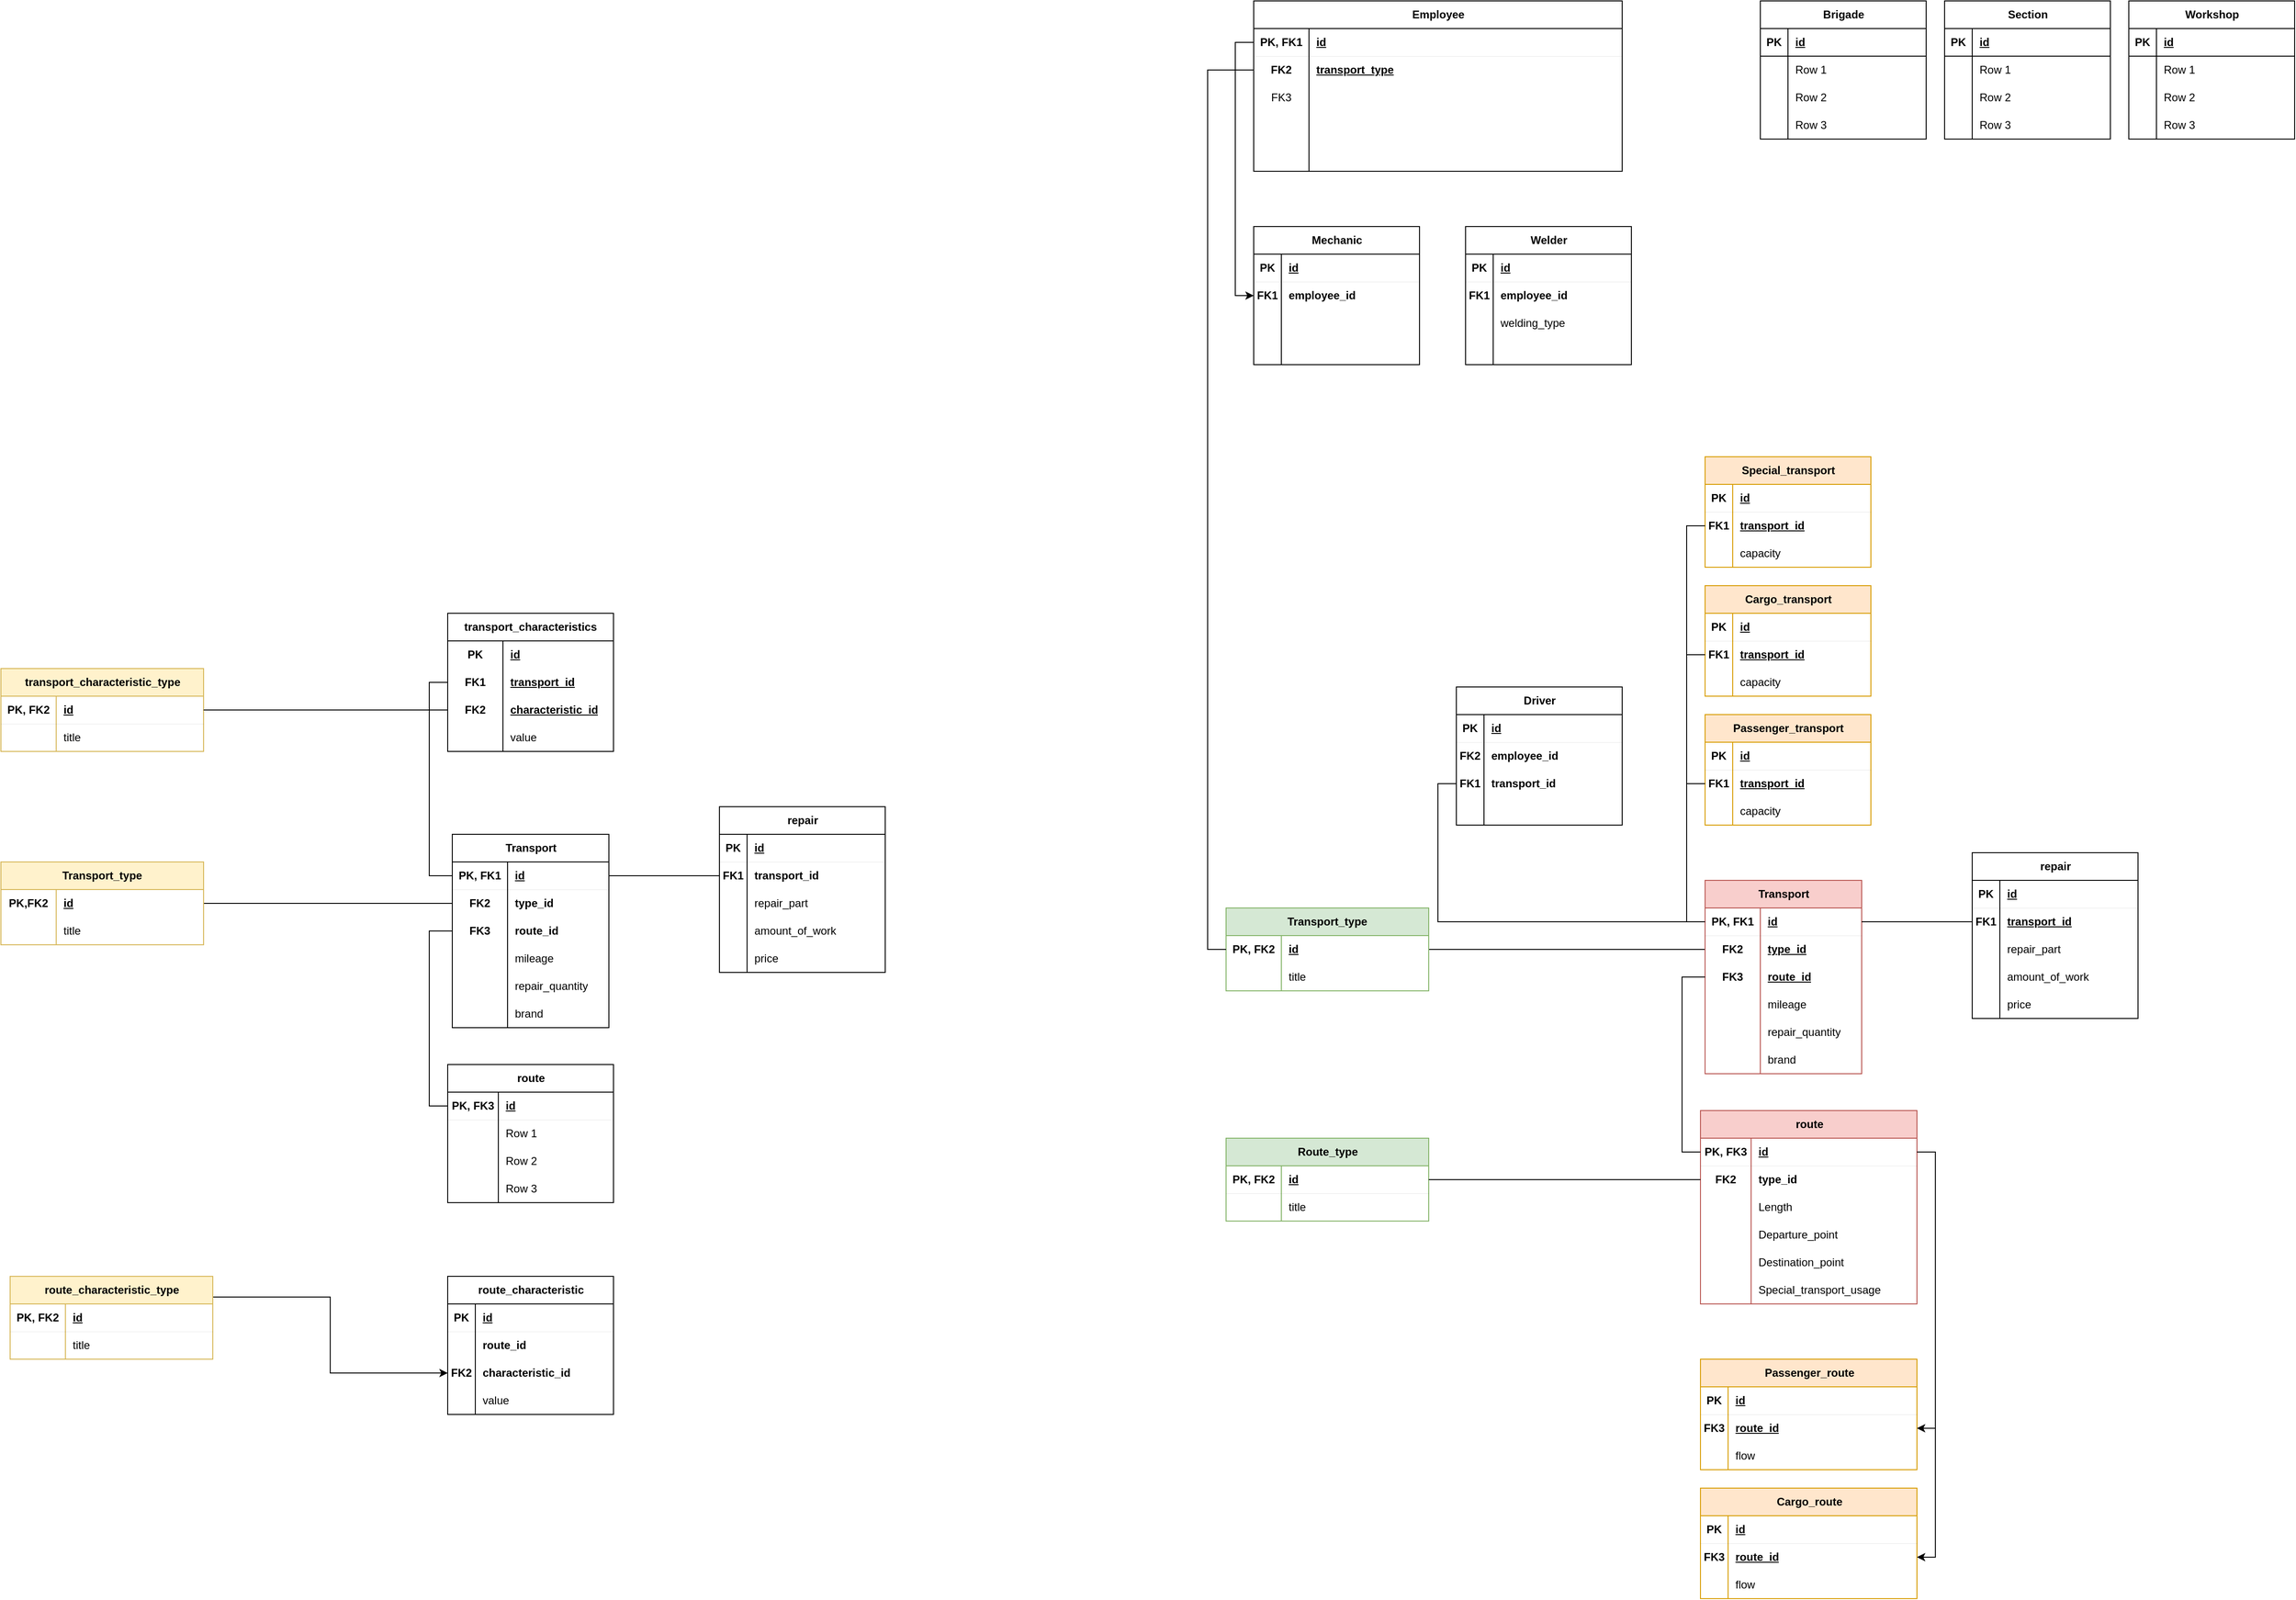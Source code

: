 <mxfile version="26.0.16">
  <diagram id="R2lEEEUBdFMjLlhIrx00" name="Page-1">
    <mxGraphModel dx="3199" dy="2093" grid="1" gridSize="10" guides="1" tooltips="1" connect="1" arrows="1" fold="1" page="1" pageScale="1" pageWidth="850" pageHeight="1100" math="0" shadow="0" extFonts="Permanent Marker^https://fonts.googleapis.com/css?family=Permanent+Marker">
      <root>
        <mxCell id="0" />
        <mxCell id="1" parent="0" />
        <mxCell id="3FKFIYPqX7GzkFalDwXy-70" style="rounded=0;orthogonalLoop=1;jettySize=auto;html=1;entryX=1;entryY=0.5;entryDx=0;entryDy=0;edgeStyle=orthogonalEdgeStyle;endArrow=none;startFill=0;" edge="1" parent="1" source="3FKFIYPqX7GzkFalDwXy-22" target="3FKFIYPqX7GzkFalDwXy-58">
          <mxGeometry relative="1" as="geometry" />
        </mxCell>
        <mxCell id="3FKFIYPqX7GzkFalDwXy-18" value="Transport" style="shape=table;startSize=30;container=1;collapsible=1;childLayout=tableLayout;fixedRows=1;rowLines=0;fontStyle=1;align=center;resizeLast=1;html=1;" vertex="1" parent="1">
          <mxGeometry x="-430" y="250" width="170" height="210" as="geometry" />
        </mxCell>
        <mxCell id="3FKFIYPqX7GzkFalDwXy-19" value="" style="shape=tableRow;horizontal=0;startSize=0;swimlaneHead=0;swimlaneBody=0;fillColor=none;collapsible=0;dropTarget=0;points=[[0,0.5],[1,0.5]];portConstraint=eastwest;top=0;left=0;right=0;bottom=1;strokeWidth=0;" vertex="1" parent="3FKFIYPqX7GzkFalDwXy-18">
          <mxGeometry y="30" width="170" height="30" as="geometry" />
        </mxCell>
        <mxCell id="3FKFIYPqX7GzkFalDwXy-20" value="PK, FK1" style="shape=partialRectangle;connectable=0;fillColor=none;top=0;left=0;bottom=0;right=0;fontStyle=1;overflow=hidden;whiteSpace=wrap;html=1;strokeWidth=0;" vertex="1" parent="3FKFIYPqX7GzkFalDwXy-19">
          <mxGeometry width="60" height="30" as="geometry">
            <mxRectangle width="60" height="30" as="alternateBounds" />
          </mxGeometry>
        </mxCell>
        <mxCell id="3FKFIYPqX7GzkFalDwXy-21" value="id" style="shape=partialRectangle;connectable=0;fillColor=none;top=0;left=0;bottom=0;right=0;align=left;spacingLeft=6;fontStyle=5;overflow=hidden;whiteSpace=wrap;html=1;strokeWidth=0;" vertex="1" parent="3FKFIYPqX7GzkFalDwXy-19">
          <mxGeometry x="60" width="110" height="30" as="geometry">
            <mxRectangle width="110" height="30" as="alternateBounds" />
          </mxGeometry>
        </mxCell>
        <mxCell id="3FKFIYPqX7GzkFalDwXy-22" value="" style="shape=tableRow;horizontal=0;startSize=0;swimlaneHead=0;swimlaneBody=0;fillColor=none;collapsible=0;dropTarget=0;points=[[0,0.5],[1,0.5]];portConstraint=eastwest;top=0;left=0;right=0;bottom=0;strokeWidth=0;" vertex="1" parent="3FKFIYPqX7GzkFalDwXy-18">
          <mxGeometry y="60" width="170" height="30" as="geometry" />
        </mxCell>
        <mxCell id="3FKFIYPqX7GzkFalDwXy-23" value="&lt;b&gt;FK2&lt;/b&gt;" style="shape=partialRectangle;connectable=0;fillColor=none;top=0;left=0;bottom=0;right=0;editable=1;overflow=hidden;whiteSpace=wrap;html=1;strokeWidth=0;" vertex="1" parent="3FKFIYPqX7GzkFalDwXy-22">
          <mxGeometry width="60" height="30" as="geometry">
            <mxRectangle width="60" height="30" as="alternateBounds" />
          </mxGeometry>
        </mxCell>
        <mxCell id="3FKFIYPqX7GzkFalDwXy-24" value="&lt;b&gt;type_id&lt;/b&gt;" style="shape=partialRectangle;connectable=0;fillColor=none;top=0;left=0;bottom=0;right=0;align=left;spacingLeft=6;overflow=hidden;whiteSpace=wrap;html=1;strokeWidth=0;" vertex="1" parent="3FKFIYPqX7GzkFalDwXy-22">
          <mxGeometry x="60" width="110" height="30" as="geometry">
            <mxRectangle width="110" height="30" as="alternateBounds" />
          </mxGeometry>
        </mxCell>
        <mxCell id="3FKFIYPqX7GzkFalDwXy-79" value="" style="shape=tableRow;horizontal=0;startSize=0;swimlaneHead=0;swimlaneBody=0;fillColor=none;collapsible=0;dropTarget=0;points=[[0,0.5],[1,0.5]];portConstraint=eastwest;top=0;left=0;right=0;bottom=0;strokeWidth=0;" vertex="1" parent="3FKFIYPqX7GzkFalDwXy-18">
          <mxGeometry y="90" width="170" height="30" as="geometry" />
        </mxCell>
        <mxCell id="3FKFIYPqX7GzkFalDwXy-80" value="&lt;b&gt;FK3&lt;/b&gt;" style="shape=partialRectangle;connectable=0;fillColor=none;top=0;left=0;bottom=0;right=0;editable=1;overflow=hidden;whiteSpace=wrap;html=1;strokeWidth=0;" vertex="1" parent="3FKFIYPqX7GzkFalDwXy-79">
          <mxGeometry width="60" height="30" as="geometry">
            <mxRectangle width="60" height="30" as="alternateBounds" />
          </mxGeometry>
        </mxCell>
        <mxCell id="3FKFIYPqX7GzkFalDwXy-81" value="&lt;b&gt;route_id&lt;/b&gt;" style="shape=partialRectangle;connectable=0;fillColor=none;top=0;left=0;bottom=0;right=0;align=left;spacingLeft=6;overflow=hidden;whiteSpace=wrap;html=1;strokeWidth=0;" vertex="1" parent="3FKFIYPqX7GzkFalDwXy-79">
          <mxGeometry x="60" width="110" height="30" as="geometry">
            <mxRectangle width="110" height="30" as="alternateBounds" />
          </mxGeometry>
        </mxCell>
        <mxCell id="3FKFIYPqX7GzkFalDwXy-82" value="" style="shape=tableRow;horizontal=0;startSize=0;swimlaneHead=0;swimlaneBody=0;fillColor=none;collapsible=0;dropTarget=0;points=[[0,0.5],[1,0.5]];portConstraint=eastwest;top=0;left=0;right=0;bottom=0;strokeWidth=0;" vertex="1" parent="3FKFIYPqX7GzkFalDwXy-18">
          <mxGeometry y="120" width="170" height="30" as="geometry" />
        </mxCell>
        <mxCell id="3FKFIYPqX7GzkFalDwXy-83" value="" style="shape=partialRectangle;connectable=0;fillColor=none;top=0;left=0;bottom=0;right=0;editable=1;overflow=hidden;whiteSpace=wrap;html=1;strokeWidth=0;" vertex="1" parent="3FKFIYPqX7GzkFalDwXy-82">
          <mxGeometry width="60" height="30" as="geometry">
            <mxRectangle width="60" height="30" as="alternateBounds" />
          </mxGeometry>
        </mxCell>
        <mxCell id="3FKFIYPqX7GzkFalDwXy-84" value="mileage" style="shape=partialRectangle;connectable=0;fillColor=none;top=0;left=0;bottom=0;right=0;align=left;spacingLeft=6;overflow=hidden;whiteSpace=wrap;html=1;strokeWidth=0;" vertex="1" parent="3FKFIYPqX7GzkFalDwXy-82">
          <mxGeometry x="60" width="110" height="30" as="geometry">
            <mxRectangle width="110" height="30" as="alternateBounds" />
          </mxGeometry>
        </mxCell>
        <mxCell id="3FKFIYPqX7GzkFalDwXy-86" value="" style="shape=tableRow;horizontal=0;startSize=0;swimlaneHead=0;swimlaneBody=0;fillColor=none;collapsible=0;dropTarget=0;points=[[0,0.5],[1,0.5]];portConstraint=eastwest;top=0;left=0;right=0;bottom=0;strokeWidth=0;" vertex="1" parent="3FKFIYPqX7GzkFalDwXy-18">
          <mxGeometry y="150" width="170" height="30" as="geometry" />
        </mxCell>
        <mxCell id="3FKFIYPqX7GzkFalDwXy-87" value="" style="shape=partialRectangle;connectable=0;fillColor=none;top=0;left=0;bottom=0;right=0;editable=1;overflow=hidden;whiteSpace=wrap;html=1;strokeWidth=0;" vertex="1" parent="3FKFIYPqX7GzkFalDwXy-86">
          <mxGeometry width="60" height="30" as="geometry">
            <mxRectangle width="60" height="30" as="alternateBounds" />
          </mxGeometry>
        </mxCell>
        <mxCell id="3FKFIYPqX7GzkFalDwXy-88" value="&lt;span style=&quot;color: rgba(0, 0, 0, 0); font-family: monospace; font-size: 0px; text-wrap-mode: nowrap;&quot;&gt;%3CmxGraphModel%3E%3Croot%3E%3CmxCell%20id%3D%220%22%2F%3E%3CmxCell%20id%3D%221%22%20parent%3D%220%22%2F%3E%3CmxCell%20id%3D%222%22%20value%3D%22mileage%22%20style%3D%22shape%3DpartialRectangle%3Bconnectable%3D0%3BfillColor%3Dnone%3Btop%3D0%3Bleft%3D0%3Bbottom%3D0%3Bright%3D0%3Balign%3Dleft%3BspacingLeft%3D6%3Boverflow%3Dhidden%3BwhiteSpace%3Dwrap%3Bhtml%3D1%3BstrokeWidth%3D0%3B%22%20vertex%3D%221%22%20parent%3D%221%22%3E%3CmxGeometry%20x%3D%22-170%22%20y%3D%22410%22%20width%3D%22110%22%20height%3D%2230%22%20as%3D%22geometry%22%3E%3CmxRectangle%20width%3D%22110%22%20height%3D%2230%22%20as%3D%22alternateBounds%22%2F%3E%3C%2FmxGeometry%3E%3C%2FmxCell%3E%3C%2Froot%3E%3C%2FmxGraphModel%3E&lt;/span&gt;" style="shape=partialRectangle;connectable=0;fillColor=none;top=0;left=0;bottom=0;right=0;align=left;spacingLeft=6;overflow=hidden;whiteSpace=wrap;html=1;strokeWidth=0;" vertex="1" parent="3FKFIYPqX7GzkFalDwXy-86">
          <mxGeometry x="60" width="110" height="30" as="geometry">
            <mxRectangle width="110" height="30" as="alternateBounds" />
          </mxGeometry>
        </mxCell>
        <mxCell id="3FKFIYPqX7GzkFalDwXy-173" value="" style="shape=tableRow;horizontal=0;startSize=0;swimlaneHead=0;swimlaneBody=0;fillColor=none;collapsible=0;dropTarget=0;points=[[0,0.5],[1,0.5]];portConstraint=eastwest;top=0;left=0;right=0;bottom=0;strokeWidth=0;" vertex="1" parent="3FKFIYPqX7GzkFalDwXy-18">
          <mxGeometry y="180" width="170" height="30" as="geometry" />
        </mxCell>
        <mxCell id="3FKFIYPqX7GzkFalDwXy-174" value="" style="shape=partialRectangle;connectable=0;fillColor=none;top=0;left=0;bottom=0;right=0;editable=1;overflow=hidden;whiteSpace=wrap;html=1;strokeWidth=0;" vertex="1" parent="3FKFIYPqX7GzkFalDwXy-173">
          <mxGeometry width="60" height="30" as="geometry">
            <mxRectangle width="60" height="30" as="alternateBounds" />
          </mxGeometry>
        </mxCell>
        <mxCell id="3FKFIYPqX7GzkFalDwXy-175" value="brand" style="shape=partialRectangle;connectable=0;fillColor=none;top=0;left=0;bottom=0;right=0;align=left;spacingLeft=6;overflow=hidden;whiteSpace=wrap;html=1;strokeWidth=0;" vertex="1" parent="3FKFIYPqX7GzkFalDwXy-173">
          <mxGeometry x="60" width="110" height="30" as="geometry">
            <mxRectangle width="110" height="30" as="alternateBounds" />
          </mxGeometry>
        </mxCell>
        <mxCell id="3FKFIYPqX7GzkFalDwXy-57" value="Transport_type" style="shape=table;startSize=30;container=1;collapsible=1;childLayout=tableLayout;fixedRows=1;rowLines=0;fontStyle=1;align=center;resizeLast=1;html=1;whiteSpace=wrap;fillColor=#fff2cc;strokeColor=#d6b656;" vertex="1" parent="1">
          <mxGeometry x="-920" y="280" width="220" height="90" as="geometry" />
        </mxCell>
        <mxCell id="3FKFIYPqX7GzkFalDwXy-58" value="" style="shape=tableRow;horizontal=0;startSize=0;swimlaneHead=0;swimlaneBody=0;fillColor=none;collapsible=0;dropTarget=0;points=[[0,0.5],[1,0.5]];portConstraint=eastwest;top=0;left=0;right=0;bottom=0;html=1;" vertex="1" parent="3FKFIYPqX7GzkFalDwXy-57">
          <mxGeometry y="30" width="220" height="30" as="geometry" />
        </mxCell>
        <mxCell id="3FKFIYPqX7GzkFalDwXy-59" value="PK,FK2" style="shape=partialRectangle;connectable=0;fillColor=none;top=0;left=0;bottom=0;right=0;fontStyle=1;overflow=hidden;html=1;whiteSpace=wrap;" vertex="1" parent="3FKFIYPqX7GzkFalDwXy-58">
          <mxGeometry width="60" height="30" as="geometry">
            <mxRectangle width="60" height="30" as="alternateBounds" />
          </mxGeometry>
        </mxCell>
        <mxCell id="3FKFIYPqX7GzkFalDwXy-60" value="id" style="shape=partialRectangle;connectable=0;fillColor=none;top=0;left=0;bottom=0;right=0;align=left;spacingLeft=6;fontStyle=5;overflow=hidden;html=1;whiteSpace=wrap;" vertex="1" parent="3FKFIYPqX7GzkFalDwXy-58">
          <mxGeometry x="60" width="160" height="30" as="geometry">
            <mxRectangle width="160" height="30" as="alternateBounds" />
          </mxGeometry>
        </mxCell>
        <mxCell id="3FKFIYPqX7GzkFalDwXy-64" value="" style="shape=tableRow;horizontal=0;startSize=0;swimlaneHead=0;swimlaneBody=0;fillColor=none;collapsible=0;dropTarget=0;points=[[0,0.5],[1,0.5]];portConstraint=eastwest;top=0;left=0;right=0;bottom=0;html=1;" vertex="1" parent="3FKFIYPqX7GzkFalDwXy-57">
          <mxGeometry y="60" width="220" height="30" as="geometry" />
        </mxCell>
        <mxCell id="3FKFIYPqX7GzkFalDwXy-65" value="" style="shape=partialRectangle;connectable=0;fillColor=none;top=0;left=0;bottom=0;right=0;editable=1;overflow=hidden;html=1;whiteSpace=wrap;" vertex="1" parent="3FKFIYPqX7GzkFalDwXy-64">
          <mxGeometry width="60" height="30" as="geometry">
            <mxRectangle width="60" height="30" as="alternateBounds" />
          </mxGeometry>
        </mxCell>
        <mxCell id="3FKFIYPqX7GzkFalDwXy-66" value="title" style="shape=partialRectangle;connectable=0;fillColor=none;top=0;left=0;bottom=0;right=0;align=left;spacingLeft=6;overflow=hidden;html=1;whiteSpace=wrap;" vertex="1" parent="3FKFIYPqX7GzkFalDwXy-64">
          <mxGeometry x="60" width="160" height="30" as="geometry">
            <mxRectangle width="160" height="30" as="alternateBounds" />
          </mxGeometry>
        </mxCell>
        <mxCell id="3FKFIYPqX7GzkFalDwXy-73" value="" style="shape=tableRow;horizontal=0;startSize=0;swimlaneHead=0;swimlaneBody=0;fillColor=none;collapsible=0;dropTarget=0;points=[[0,0.5],[1,0.5]];portConstraint=eastwest;top=0;left=0;right=0;bottom=0;strokeWidth=0;" vertex="1" parent="1">
          <mxGeometry x="-140" y="340" width="180" height="30" as="geometry" />
        </mxCell>
        <mxCell id="3FKFIYPqX7GzkFalDwXy-74" value="" style="shape=partialRectangle;connectable=0;fillColor=none;top=0;left=0;bottom=0;right=0;editable=1;overflow=hidden;whiteSpace=wrap;html=1;strokeWidth=0;" vertex="1" parent="3FKFIYPqX7GzkFalDwXy-73">
          <mxGeometry width="30" height="30" as="geometry">
            <mxRectangle width="30" height="30" as="alternateBounds" />
          </mxGeometry>
        </mxCell>
        <mxCell id="3FKFIYPqX7GzkFalDwXy-113" value="transport_characteristic_type" style="shape=table;startSize=30;container=1;collapsible=1;childLayout=tableLayout;fixedRows=1;rowLines=0;fontStyle=1;align=center;resizeLast=1;html=1;fillColor=#fff2cc;strokeColor=#d6b656;" vertex="1" parent="1">
          <mxGeometry x="-920" y="70" width="220" height="90" as="geometry" />
        </mxCell>
        <mxCell id="3FKFIYPqX7GzkFalDwXy-114" value="" style="shape=tableRow;horizontal=0;startSize=0;swimlaneHead=0;swimlaneBody=0;fillColor=none;collapsible=0;dropTarget=0;points=[[0,0.5],[1,0.5]];portConstraint=eastwest;top=0;left=0;right=0;bottom=1;strokeWidth=0;" vertex="1" parent="3FKFIYPqX7GzkFalDwXy-113">
          <mxGeometry y="30" width="220" height="30" as="geometry" />
        </mxCell>
        <mxCell id="3FKFIYPqX7GzkFalDwXy-115" value="PK, FK2" style="shape=partialRectangle;connectable=0;fillColor=none;top=0;left=0;bottom=0;right=0;fontStyle=1;overflow=hidden;whiteSpace=wrap;html=1;" vertex="1" parent="3FKFIYPqX7GzkFalDwXy-114">
          <mxGeometry width="60" height="30" as="geometry">
            <mxRectangle width="60" height="30" as="alternateBounds" />
          </mxGeometry>
        </mxCell>
        <mxCell id="3FKFIYPqX7GzkFalDwXy-116" value="id" style="shape=partialRectangle;connectable=0;fillColor=none;top=0;left=0;bottom=0;right=0;align=left;spacingLeft=6;fontStyle=5;overflow=hidden;whiteSpace=wrap;html=1;strokeWidth=0;" vertex="1" parent="3FKFIYPqX7GzkFalDwXy-114">
          <mxGeometry x="60" width="160" height="30" as="geometry">
            <mxRectangle width="160" height="30" as="alternateBounds" />
          </mxGeometry>
        </mxCell>
        <mxCell id="3FKFIYPqX7GzkFalDwXy-117" value="" style="shape=tableRow;horizontal=0;startSize=0;swimlaneHead=0;swimlaneBody=0;fillColor=none;collapsible=0;dropTarget=0;points=[[0,0.5],[1,0.5]];portConstraint=eastwest;top=0;left=0;right=0;bottom=0;" vertex="1" parent="3FKFIYPqX7GzkFalDwXy-113">
          <mxGeometry y="60" width="220" height="30" as="geometry" />
        </mxCell>
        <mxCell id="3FKFIYPqX7GzkFalDwXy-118" value="" style="shape=partialRectangle;connectable=0;fillColor=none;top=0;left=0;bottom=0;right=0;editable=1;overflow=hidden;whiteSpace=wrap;html=1;" vertex="1" parent="3FKFIYPqX7GzkFalDwXy-117">
          <mxGeometry width="60" height="30" as="geometry">
            <mxRectangle width="60" height="30" as="alternateBounds" />
          </mxGeometry>
        </mxCell>
        <mxCell id="3FKFIYPqX7GzkFalDwXy-119" value="title" style="shape=partialRectangle;connectable=0;fillColor=none;top=0;left=0;bottom=0;right=0;align=left;spacingLeft=6;overflow=hidden;whiteSpace=wrap;html=1;" vertex="1" parent="3FKFIYPqX7GzkFalDwXy-117">
          <mxGeometry x="60" width="160" height="30" as="geometry">
            <mxRectangle width="160" height="30" as="alternateBounds" />
          </mxGeometry>
        </mxCell>
        <mxCell id="3FKFIYPqX7GzkFalDwXy-126" value="transport_characteristics" style="shape=table;startSize=30;container=1;collapsible=1;childLayout=tableLayout;fixedRows=1;rowLines=0;fontStyle=1;align=center;resizeLast=1;html=1;whiteSpace=wrap;" vertex="1" parent="1">
          <mxGeometry x="-435" y="10" width="180" height="150" as="geometry" />
        </mxCell>
        <mxCell id="3FKFIYPqX7GzkFalDwXy-127" value="" style="shape=tableRow;horizontal=0;startSize=0;swimlaneHead=0;swimlaneBody=0;fillColor=none;collapsible=0;dropTarget=0;points=[[0,0.5],[1,0.5]];portConstraint=eastwest;top=0;left=0;right=0;bottom=0;html=1;" vertex="1" parent="3FKFIYPqX7GzkFalDwXy-126">
          <mxGeometry y="30" width="180" height="30" as="geometry" />
        </mxCell>
        <mxCell id="3FKFIYPqX7GzkFalDwXy-128" value="PK" style="shape=partialRectangle;connectable=0;fillColor=none;top=0;left=0;bottom=0;right=0;fontStyle=1;overflow=hidden;html=1;whiteSpace=wrap;" vertex="1" parent="3FKFIYPqX7GzkFalDwXy-127">
          <mxGeometry width="60" height="30" as="geometry">
            <mxRectangle width="60" height="30" as="alternateBounds" />
          </mxGeometry>
        </mxCell>
        <mxCell id="3FKFIYPqX7GzkFalDwXy-129" value="id" style="shape=partialRectangle;connectable=0;fillColor=none;top=0;left=0;bottom=0;right=0;align=left;spacingLeft=6;fontStyle=5;overflow=hidden;html=1;whiteSpace=wrap;" vertex="1" parent="3FKFIYPqX7GzkFalDwXy-127">
          <mxGeometry x="60" width="120" height="30" as="geometry">
            <mxRectangle width="120" height="30" as="alternateBounds" />
          </mxGeometry>
        </mxCell>
        <mxCell id="3FKFIYPqX7GzkFalDwXy-142" value="" style="shape=tableRow;horizontal=0;startSize=0;swimlaneHead=0;swimlaneBody=0;fillColor=none;collapsible=0;dropTarget=0;points=[[0,0.5],[1,0.5]];portConstraint=eastwest;top=0;left=0;right=0;bottom=0;html=1;" vertex="1" parent="3FKFIYPqX7GzkFalDwXy-126">
          <mxGeometry y="60" width="180" height="30" as="geometry" />
        </mxCell>
        <mxCell id="3FKFIYPqX7GzkFalDwXy-143" value="FK1" style="shape=partialRectangle;connectable=0;fillColor=none;top=0;left=0;bottom=0;right=0;fontStyle=1;overflow=hidden;html=1;whiteSpace=wrap;" vertex="1" parent="3FKFIYPqX7GzkFalDwXy-142">
          <mxGeometry width="60" height="30" as="geometry">
            <mxRectangle width="60" height="30" as="alternateBounds" />
          </mxGeometry>
        </mxCell>
        <mxCell id="3FKFIYPqX7GzkFalDwXy-144" value="transport_id" style="shape=partialRectangle;connectable=0;fillColor=none;top=0;left=0;bottom=0;right=0;align=left;spacingLeft=6;fontStyle=5;overflow=hidden;html=1;whiteSpace=wrap;" vertex="1" parent="3FKFIYPqX7GzkFalDwXy-142">
          <mxGeometry x="60" width="120" height="30" as="geometry">
            <mxRectangle width="120" height="30" as="alternateBounds" />
          </mxGeometry>
        </mxCell>
        <mxCell id="3FKFIYPqX7GzkFalDwXy-145" value="" style="shape=tableRow;horizontal=0;startSize=0;swimlaneHead=0;swimlaneBody=0;fillColor=none;collapsible=0;dropTarget=0;points=[[0,0.5],[1,0.5]];portConstraint=eastwest;top=0;left=0;right=0;bottom=0;html=1;" vertex="1" parent="3FKFIYPqX7GzkFalDwXy-126">
          <mxGeometry y="90" width="180" height="30" as="geometry" />
        </mxCell>
        <mxCell id="3FKFIYPqX7GzkFalDwXy-146" value="FK2" style="shape=partialRectangle;connectable=0;fillColor=none;top=0;left=0;bottom=0;right=0;fontStyle=1;overflow=hidden;html=1;whiteSpace=wrap;" vertex="1" parent="3FKFIYPqX7GzkFalDwXy-145">
          <mxGeometry width="60" height="30" as="geometry">
            <mxRectangle width="60" height="30" as="alternateBounds" />
          </mxGeometry>
        </mxCell>
        <mxCell id="3FKFIYPqX7GzkFalDwXy-147" value="characteristic_id" style="shape=partialRectangle;connectable=0;fillColor=none;top=0;left=0;bottom=0;right=0;align=left;spacingLeft=6;fontStyle=5;overflow=hidden;html=1;whiteSpace=wrap;" vertex="1" parent="3FKFIYPqX7GzkFalDwXy-145">
          <mxGeometry x="60" width="120" height="30" as="geometry">
            <mxRectangle width="120" height="30" as="alternateBounds" />
          </mxGeometry>
        </mxCell>
        <mxCell id="3FKFIYPqX7GzkFalDwXy-148" value="" style="shape=tableRow;horizontal=0;startSize=0;swimlaneHead=0;swimlaneBody=0;fillColor=none;collapsible=0;dropTarget=0;points=[[0,0.5],[1,0.5]];portConstraint=eastwest;top=0;left=0;right=0;bottom=0;html=1;fontStyle=0" vertex="1" parent="3FKFIYPqX7GzkFalDwXy-126">
          <mxGeometry y="120" width="180" height="30" as="geometry" />
        </mxCell>
        <mxCell id="3FKFIYPqX7GzkFalDwXy-149" value="" style="shape=partialRectangle;connectable=0;fillColor=none;top=0;left=0;bottom=0;right=0;fontStyle=1;overflow=hidden;html=1;whiteSpace=wrap;" vertex="1" parent="3FKFIYPqX7GzkFalDwXy-148">
          <mxGeometry width="60" height="30" as="geometry">
            <mxRectangle width="60" height="30" as="alternateBounds" />
          </mxGeometry>
        </mxCell>
        <mxCell id="3FKFIYPqX7GzkFalDwXy-150" value="&lt;span style=&quot;font-weight: 400;&quot;&gt;value&lt;/span&gt;" style="shape=partialRectangle;connectable=0;fillColor=none;top=0;left=0;bottom=0;right=0;align=left;spacingLeft=6;fontStyle=1;overflow=hidden;html=1;whiteSpace=wrap;" vertex="1" parent="3FKFIYPqX7GzkFalDwXy-148">
          <mxGeometry x="60" width="120" height="30" as="geometry">
            <mxRectangle width="120" height="30" as="alternateBounds" />
          </mxGeometry>
        </mxCell>
        <mxCell id="3FKFIYPqX7GzkFalDwXy-151" style="edgeStyle=orthogonalEdgeStyle;rounded=0;orthogonalLoop=1;jettySize=auto;html=1;entryX=0;entryY=0.5;entryDx=0;entryDy=0;endArrow=none;startFill=0;" edge="1" parent="1" source="3FKFIYPqX7GzkFalDwXy-19" target="3FKFIYPqX7GzkFalDwXy-142">
          <mxGeometry relative="1" as="geometry" />
        </mxCell>
        <mxCell id="3FKFIYPqX7GzkFalDwXy-152" style="edgeStyle=orthogonalEdgeStyle;rounded=0;orthogonalLoop=1;jettySize=auto;html=1;entryX=0;entryY=0.5;entryDx=0;entryDy=0;endArrow=none;startFill=0;" edge="1" parent="1" source="3FKFIYPqX7GzkFalDwXy-114" target="3FKFIYPqX7GzkFalDwXy-145">
          <mxGeometry relative="1" as="geometry" />
        </mxCell>
        <mxCell id="3FKFIYPqX7GzkFalDwXy-153" value="repair_quantity" style="shape=partialRectangle;connectable=0;fillColor=none;top=0;left=0;bottom=0;right=0;align=left;spacingLeft=6;overflow=hidden;whiteSpace=wrap;html=1;strokeWidth=0;" vertex="1" parent="1">
          <mxGeometry x="-370" y="400" width="110" height="30" as="geometry">
            <mxRectangle width="110" height="30" as="alternateBounds" />
          </mxGeometry>
        </mxCell>
        <mxCell id="3FKFIYPqX7GzkFalDwXy-156" value="repair" style="shape=table;startSize=30;container=1;collapsible=1;childLayout=tableLayout;fixedRows=1;rowLines=0;fontStyle=1;align=center;resizeLast=1;html=1;strokeWidth=1;" vertex="1" parent="1">
          <mxGeometry x="-140" y="220" width="180" height="180" as="geometry" />
        </mxCell>
        <mxCell id="3FKFIYPqX7GzkFalDwXy-157" value="" style="shape=tableRow;horizontal=0;startSize=0;swimlaneHead=0;swimlaneBody=0;fillColor=none;collapsible=0;dropTarget=0;points=[[0,0.5],[1,0.5]];portConstraint=eastwest;top=0;left=0;right=0;bottom=1;strokeWidth=0;" vertex="1" parent="3FKFIYPqX7GzkFalDwXy-156">
          <mxGeometry y="30" width="180" height="30" as="geometry" />
        </mxCell>
        <mxCell id="3FKFIYPqX7GzkFalDwXy-158" value="PK" style="shape=partialRectangle;connectable=0;fillColor=none;top=0;left=0;bottom=0;right=0;fontStyle=1;overflow=hidden;whiteSpace=wrap;html=1;" vertex="1" parent="3FKFIYPqX7GzkFalDwXy-157">
          <mxGeometry width="30" height="30" as="geometry">
            <mxRectangle width="30" height="30" as="alternateBounds" />
          </mxGeometry>
        </mxCell>
        <mxCell id="3FKFIYPqX7GzkFalDwXy-159" value="id" style="shape=partialRectangle;connectable=0;fillColor=none;top=0;left=0;bottom=0;right=0;align=left;spacingLeft=6;fontStyle=5;overflow=hidden;whiteSpace=wrap;html=1;" vertex="1" parent="3FKFIYPqX7GzkFalDwXy-157">
          <mxGeometry x="30" width="150" height="30" as="geometry">
            <mxRectangle width="150" height="30" as="alternateBounds" />
          </mxGeometry>
        </mxCell>
        <mxCell id="3FKFIYPqX7GzkFalDwXy-160" value="" style="shape=tableRow;horizontal=0;startSize=0;swimlaneHead=0;swimlaneBody=0;fillColor=none;collapsible=0;dropTarget=0;points=[[0,0.5],[1,0.5]];portConstraint=eastwest;top=0;left=0;right=0;bottom=0;" vertex="1" parent="3FKFIYPqX7GzkFalDwXy-156">
          <mxGeometry y="60" width="180" height="30" as="geometry" />
        </mxCell>
        <mxCell id="3FKFIYPqX7GzkFalDwXy-161" value="&lt;b&gt;FK1&lt;/b&gt;" style="shape=partialRectangle;connectable=0;fillColor=none;top=0;left=0;bottom=0;right=0;editable=1;overflow=hidden;whiteSpace=wrap;html=1;" vertex="1" parent="3FKFIYPqX7GzkFalDwXy-160">
          <mxGeometry width="30" height="30" as="geometry">
            <mxRectangle width="30" height="30" as="alternateBounds" />
          </mxGeometry>
        </mxCell>
        <mxCell id="3FKFIYPqX7GzkFalDwXy-162" value="&lt;b&gt;transport_id&lt;/b&gt;" style="shape=partialRectangle;connectable=0;fillColor=none;top=0;left=0;bottom=0;right=0;align=left;spacingLeft=6;overflow=hidden;whiteSpace=wrap;html=1;" vertex="1" parent="3FKFIYPqX7GzkFalDwXy-160">
          <mxGeometry x="30" width="150" height="30" as="geometry">
            <mxRectangle width="150" height="30" as="alternateBounds" />
          </mxGeometry>
        </mxCell>
        <mxCell id="3FKFIYPqX7GzkFalDwXy-163" value="" style="shape=tableRow;horizontal=0;startSize=0;swimlaneHead=0;swimlaneBody=0;fillColor=none;collapsible=0;dropTarget=0;points=[[0,0.5],[1,0.5]];portConstraint=eastwest;top=0;left=0;right=0;bottom=0;" vertex="1" parent="3FKFIYPqX7GzkFalDwXy-156">
          <mxGeometry y="90" width="180" height="30" as="geometry" />
        </mxCell>
        <mxCell id="3FKFIYPqX7GzkFalDwXy-164" value="" style="shape=partialRectangle;connectable=0;fillColor=none;top=0;left=0;bottom=0;right=0;editable=1;overflow=hidden;whiteSpace=wrap;html=1;" vertex="1" parent="3FKFIYPqX7GzkFalDwXy-163">
          <mxGeometry width="30" height="30" as="geometry">
            <mxRectangle width="30" height="30" as="alternateBounds" />
          </mxGeometry>
        </mxCell>
        <mxCell id="3FKFIYPqX7GzkFalDwXy-165" value="repair_part" style="shape=partialRectangle;connectable=0;fillColor=none;top=0;left=0;bottom=0;right=0;align=left;spacingLeft=6;overflow=hidden;whiteSpace=wrap;html=1;" vertex="1" parent="3FKFIYPqX7GzkFalDwXy-163">
          <mxGeometry x="30" width="150" height="30" as="geometry">
            <mxRectangle width="150" height="30" as="alternateBounds" />
          </mxGeometry>
        </mxCell>
        <mxCell id="3FKFIYPqX7GzkFalDwXy-166" value="" style="shape=tableRow;horizontal=0;startSize=0;swimlaneHead=0;swimlaneBody=0;fillColor=none;collapsible=0;dropTarget=0;points=[[0,0.5],[1,0.5]];portConstraint=eastwest;top=0;left=0;right=0;bottom=0;" vertex="1" parent="3FKFIYPqX7GzkFalDwXy-156">
          <mxGeometry y="120" width="180" height="30" as="geometry" />
        </mxCell>
        <mxCell id="3FKFIYPqX7GzkFalDwXy-167" value="" style="shape=partialRectangle;connectable=0;fillColor=none;top=0;left=0;bottom=0;right=0;editable=1;overflow=hidden;whiteSpace=wrap;html=1;" vertex="1" parent="3FKFIYPqX7GzkFalDwXy-166">
          <mxGeometry width="30" height="30" as="geometry">
            <mxRectangle width="30" height="30" as="alternateBounds" />
          </mxGeometry>
        </mxCell>
        <mxCell id="3FKFIYPqX7GzkFalDwXy-168" value="amount_of_work" style="shape=partialRectangle;connectable=0;fillColor=none;top=0;left=0;bottom=0;right=0;align=left;spacingLeft=6;overflow=hidden;whiteSpace=wrap;html=1;" vertex="1" parent="3FKFIYPqX7GzkFalDwXy-166">
          <mxGeometry x="30" width="150" height="30" as="geometry">
            <mxRectangle width="150" height="30" as="alternateBounds" />
          </mxGeometry>
        </mxCell>
        <mxCell id="3FKFIYPqX7GzkFalDwXy-170" value="" style="shape=tableRow;horizontal=0;startSize=0;swimlaneHead=0;swimlaneBody=0;fillColor=none;collapsible=0;dropTarget=0;points=[[0,0.5],[1,0.5]];portConstraint=eastwest;top=0;left=0;right=0;bottom=0;" vertex="1" parent="3FKFIYPqX7GzkFalDwXy-156">
          <mxGeometry y="150" width="180" height="30" as="geometry" />
        </mxCell>
        <mxCell id="3FKFIYPqX7GzkFalDwXy-171" value="" style="shape=partialRectangle;connectable=0;fillColor=none;top=0;left=0;bottom=0;right=0;editable=1;overflow=hidden;whiteSpace=wrap;html=1;" vertex="1" parent="3FKFIYPqX7GzkFalDwXy-170">
          <mxGeometry width="30" height="30" as="geometry">
            <mxRectangle width="30" height="30" as="alternateBounds" />
          </mxGeometry>
        </mxCell>
        <mxCell id="3FKFIYPqX7GzkFalDwXy-172" value="price" style="shape=partialRectangle;connectable=0;fillColor=none;top=0;left=0;bottom=0;right=0;align=left;spacingLeft=6;overflow=hidden;whiteSpace=wrap;html=1;" vertex="1" parent="3FKFIYPqX7GzkFalDwXy-170">
          <mxGeometry x="30" width="150" height="30" as="geometry">
            <mxRectangle width="150" height="30" as="alternateBounds" />
          </mxGeometry>
        </mxCell>
        <mxCell id="3FKFIYPqX7GzkFalDwXy-169" style="edgeStyle=orthogonalEdgeStyle;rounded=0;orthogonalLoop=1;jettySize=auto;html=1;exitX=0;exitY=0.5;exitDx=0;exitDy=0;entryX=1;entryY=0.5;entryDx=0;entryDy=0;endArrow=none;startFill=0;" edge="1" parent="1" source="3FKFIYPqX7GzkFalDwXy-160" target="3FKFIYPqX7GzkFalDwXy-19">
          <mxGeometry relative="1" as="geometry" />
        </mxCell>
        <mxCell id="3FKFIYPqX7GzkFalDwXy-176" value="route" style="shape=table;startSize=30;container=1;collapsible=1;childLayout=tableLayout;fixedRows=1;rowLines=0;fontStyle=1;align=center;resizeLast=1;html=1;" vertex="1" parent="1">
          <mxGeometry x="-435" y="500" width="180" height="150" as="geometry" />
        </mxCell>
        <mxCell id="3FKFIYPqX7GzkFalDwXy-177" value="" style="shape=tableRow;horizontal=0;startSize=0;swimlaneHead=0;swimlaneBody=0;fillColor=none;collapsible=0;dropTarget=0;points=[[0,0.5],[1,0.5]];portConstraint=eastwest;top=0;left=0;right=0;bottom=1;strokeWidth=0;" vertex="1" parent="3FKFIYPqX7GzkFalDwXy-176">
          <mxGeometry y="30" width="180" height="30" as="geometry" />
        </mxCell>
        <mxCell id="3FKFIYPqX7GzkFalDwXy-178" value="PK, FK3" style="shape=partialRectangle;connectable=0;fillColor=none;top=0;left=0;bottom=0;right=0;fontStyle=1;overflow=hidden;whiteSpace=wrap;html=1;" vertex="1" parent="3FKFIYPqX7GzkFalDwXy-177">
          <mxGeometry width="55" height="30" as="geometry">
            <mxRectangle width="55" height="30" as="alternateBounds" />
          </mxGeometry>
        </mxCell>
        <mxCell id="3FKFIYPqX7GzkFalDwXy-179" value="id" style="shape=partialRectangle;connectable=0;fillColor=none;top=0;left=0;bottom=0;right=0;align=left;spacingLeft=6;fontStyle=5;overflow=hidden;whiteSpace=wrap;html=1;" vertex="1" parent="3FKFIYPqX7GzkFalDwXy-177">
          <mxGeometry x="55" width="125" height="30" as="geometry">
            <mxRectangle width="125" height="30" as="alternateBounds" />
          </mxGeometry>
        </mxCell>
        <mxCell id="3FKFIYPqX7GzkFalDwXy-180" value="" style="shape=tableRow;horizontal=0;startSize=0;swimlaneHead=0;swimlaneBody=0;fillColor=none;collapsible=0;dropTarget=0;points=[[0,0.5],[1,0.5]];portConstraint=eastwest;top=0;left=0;right=0;bottom=0;" vertex="1" parent="3FKFIYPqX7GzkFalDwXy-176">
          <mxGeometry y="60" width="180" height="30" as="geometry" />
        </mxCell>
        <mxCell id="3FKFIYPqX7GzkFalDwXy-181" value="" style="shape=partialRectangle;connectable=0;fillColor=none;top=0;left=0;bottom=0;right=0;editable=1;overflow=hidden;whiteSpace=wrap;html=1;" vertex="1" parent="3FKFIYPqX7GzkFalDwXy-180">
          <mxGeometry width="55" height="30" as="geometry">
            <mxRectangle width="55" height="30" as="alternateBounds" />
          </mxGeometry>
        </mxCell>
        <mxCell id="3FKFIYPqX7GzkFalDwXy-182" value="Row 1" style="shape=partialRectangle;connectable=0;fillColor=none;top=0;left=0;bottom=0;right=0;align=left;spacingLeft=6;overflow=hidden;whiteSpace=wrap;html=1;" vertex="1" parent="3FKFIYPqX7GzkFalDwXy-180">
          <mxGeometry x="55" width="125" height="30" as="geometry">
            <mxRectangle width="125" height="30" as="alternateBounds" />
          </mxGeometry>
        </mxCell>
        <mxCell id="3FKFIYPqX7GzkFalDwXy-183" value="" style="shape=tableRow;horizontal=0;startSize=0;swimlaneHead=0;swimlaneBody=0;fillColor=none;collapsible=0;dropTarget=0;points=[[0,0.5],[1,0.5]];portConstraint=eastwest;top=0;left=0;right=0;bottom=0;" vertex="1" parent="3FKFIYPqX7GzkFalDwXy-176">
          <mxGeometry y="90" width="180" height="30" as="geometry" />
        </mxCell>
        <mxCell id="3FKFIYPqX7GzkFalDwXy-184" value="" style="shape=partialRectangle;connectable=0;fillColor=none;top=0;left=0;bottom=0;right=0;editable=1;overflow=hidden;whiteSpace=wrap;html=1;" vertex="1" parent="3FKFIYPqX7GzkFalDwXy-183">
          <mxGeometry width="55" height="30" as="geometry">
            <mxRectangle width="55" height="30" as="alternateBounds" />
          </mxGeometry>
        </mxCell>
        <mxCell id="3FKFIYPqX7GzkFalDwXy-185" value="Row 2" style="shape=partialRectangle;connectable=0;fillColor=none;top=0;left=0;bottom=0;right=0;align=left;spacingLeft=6;overflow=hidden;whiteSpace=wrap;html=1;" vertex="1" parent="3FKFIYPqX7GzkFalDwXy-183">
          <mxGeometry x="55" width="125" height="30" as="geometry">
            <mxRectangle width="125" height="30" as="alternateBounds" />
          </mxGeometry>
        </mxCell>
        <mxCell id="3FKFIYPqX7GzkFalDwXy-186" value="" style="shape=tableRow;horizontal=0;startSize=0;swimlaneHead=0;swimlaneBody=0;fillColor=none;collapsible=0;dropTarget=0;points=[[0,0.5],[1,0.5]];portConstraint=eastwest;top=0;left=0;right=0;bottom=0;" vertex="1" parent="3FKFIYPqX7GzkFalDwXy-176">
          <mxGeometry y="120" width="180" height="30" as="geometry" />
        </mxCell>
        <mxCell id="3FKFIYPqX7GzkFalDwXy-187" value="" style="shape=partialRectangle;connectable=0;fillColor=none;top=0;left=0;bottom=0;right=0;editable=1;overflow=hidden;whiteSpace=wrap;html=1;" vertex="1" parent="3FKFIYPqX7GzkFalDwXy-186">
          <mxGeometry width="55" height="30" as="geometry">
            <mxRectangle width="55" height="30" as="alternateBounds" />
          </mxGeometry>
        </mxCell>
        <mxCell id="3FKFIYPqX7GzkFalDwXy-188" value="Row 3" style="shape=partialRectangle;connectable=0;fillColor=none;top=0;left=0;bottom=0;right=0;align=left;spacingLeft=6;overflow=hidden;whiteSpace=wrap;html=1;" vertex="1" parent="3FKFIYPqX7GzkFalDwXy-186">
          <mxGeometry x="55" width="125" height="30" as="geometry">
            <mxRectangle width="125" height="30" as="alternateBounds" />
          </mxGeometry>
        </mxCell>
        <mxCell id="3FKFIYPqX7GzkFalDwXy-189" value="route_characteristic" style="shape=table;startSize=30;container=1;collapsible=1;childLayout=tableLayout;fixedRows=1;rowLines=0;fontStyle=1;align=center;resizeLast=1;html=1;" vertex="1" parent="1">
          <mxGeometry x="-435" y="730" width="180" height="150" as="geometry" />
        </mxCell>
        <mxCell id="3FKFIYPqX7GzkFalDwXy-190" value="" style="shape=tableRow;horizontal=0;startSize=0;swimlaneHead=0;swimlaneBody=0;fillColor=none;collapsible=0;dropTarget=0;points=[[0,0.5],[1,0.5]];portConstraint=eastwest;top=0;left=0;right=0;bottom=1;strokeWidth=0;" vertex="1" parent="3FKFIYPqX7GzkFalDwXy-189">
          <mxGeometry y="30" width="180" height="30" as="geometry" />
        </mxCell>
        <mxCell id="3FKFIYPqX7GzkFalDwXy-191" value="PK" style="shape=partialRectangle;connectable=0;fillColor=none;top=0;left=0;bottom=0;right=0;fontStyle=1;overflow=hidden;whiteSpace=wrap;html=1;" vertex="1" parent="3FKFIYPqX7GzkFalDwXy-190">
          <mxGeometry width="30" height="30" as="geometry">
            <mxRectangle width="30" height="30" as="alternateBounds" />
          </mxGeometry>
        </mxCell>
        <mxCell id="3FKFIYPqX7GzkFalDwXy-192" value="id" style="shape=partialRectangle;connectable=0;fillColor=none;top=0;left=0;bottom=0;right=0;align=left;spacingLeft=6;fontStyle=5;overflow=hidden;whiteSpace=wrap;html=1;" vertex="1" parent="3FKFIYPqX7GzkFalDwXy-190">
          <mxGeometry x="30" width="150" height="30" as="geometry">
            <mxRectangle width="150" height="30" as="alternateBounds" />
          </mxGeometry>
        </mxCell>
        <mxCell id="3FKFIYPqX7GzkFalDwXy-193" value="" style="shape=tableRow;horizontal=0;startSize=0;swimlaneHead=0;swimlaneBody=0;fillColor=none;collapsible=0;dropTarget=0;points=[[0,0.5],[1,0.5]];portConstraint=eastwest;top=0;left=0;right=0;bottom=0;" vertex="1" parent="3FKFIYPqX7GzkFalDwXy-189">
          <mxGeometry y="60" width="180" height="30" as="geometry" />
        </mxCell>
        <mxCell id="3FKFIYPqX7GzkFalDwXy-194" value="" style="shape=partialRectangle;connectable=0;fillColor=none;top=0;left=0;bottom=0;right=0;editable=1;overflow=hidden;whiteSpace=wrap;html=1;" vertex="1" parent="3FKFIYPqX7GzkFalDwXy-193">
          <mxGeometry width="30" height="30" as="geometry">
            <mxRectangle width="30" height="30" as="alternateBounds" />
          </mxGeometry>
        </mxCell>
        <mxCell id="3FKFIYPqX7GzkFalDwXy-195" value="&lt;b&gt;route_id&lt;/b&gt;" style="shape=partialRectangle;connectable=0;fillColor=none;top=0;left=0;bottom=0;right=0;align=left;spacingLeft=6;overflow=hidden;whiteSpace=wrap;html=1;" vertex="1" parent="3FKFIYPqX7GzkFalDwXy-193">
          <mxGeometry x="30" width="150" height="30" as="geometry">
            <mxRectangle width="150" height="30" as="alternateBounds" />
          </mxGeometry>
        </mxCell>
        <mxCell id="3FKFIYPqX7GzkFalDwXy-196" value="" style="shape=tableRow;horizontal=0;startSize=0;swimlaneHead=0;swimlaneBody=0;fillColor=none;collapsible=0;dropTarget=0;points=[[0,0.5],[1,0.5]];portConstraint=eastwest;top=0;left=0;right=0;bottom=0;" vertex="1" parent="3FKFIYPqX7GzkFalDwXy-189">
          <mxGeometry y="90" width="180" height="30" as="geometry" />
        </mxCell>
        <mxCell id="3FKFIYPqX7GzkFalDwXy-197" value="&lt;b&gt;FK2&lt;/b&gt;" style="shape=partialRectangle;connectable=0;fillColor=none;top=0;left=0;bottom=0;right=0;editable=1;overflow=hidden;whiteSpace=wrap;html=1;" vertex="1" parent="3FKFIYPqX7GzkFalDwXy-196">
          <mxGeometry width="30" height="30" as="geometry">
            <mxRectangle width="30" height="30" as="alternateBounds" />
          </mxGeometry>
        </mxCell>
        <mxCell id="3FKFIYPqX7GzkFalDwXy-198" value="&lt;b&gt;characteristic_id&lt;/b&gt;" style="shape=partialRectangle;connectable=0;fillColor=none;top=0;left=0;bottom=0;right=0;align=left;spacingLeft=6;overflow=hidden;whiteSpace=wrap;html=1;" vertex="1" parent="3FKFIYPqX7GzkFalDwXy-196">
          <mxGeometry x="30" width="150" height="30" as="geometry">
            <mxRectangle width="150" height="30" as="alternateBounds" />
          </mxGeometry>
        </mxCell>
        <mxCell id="3FKFIYPqX7GzkFalDwXy-199" value="" style="shape=tableRow;horizontal=0;startSize=0;swimlaneHead=0;swimlaneBody=0;fillColor=none;collapsible=0;dropTarget=0;points=[[0,0.5],[1,0.5]];portConstraint=eastwest;top=0;left=0;right=0;bottom=0;" vertex="1" parent="3FKFIYPqX7GzkFalDwXy-189">
          <mxGeometry y="120" width="180" height="30" as="geometry" />
        </mxCell>
        <mxCell id="3FKFIYPqX7GzkFalDwXy-200" value="" style="shape=partialRectangle;connectable=0;fillColor=none;top=0;left=0;bottom=0;right=0;editable=1;overflow=hidden;whiteSpace=wrap;html=1;" vertex="1" parent="3FKFIYPqX7GzkFalDwXy-199">
          <mxGeometry width="30" height="30" as="geometry">
            <mxRectangle width="30" height="30" as="alternateBounds" />
          </mxGeometry>
        </mxCell>
        <mxCell id="3FKFIYPqX7GzkFalDwXy-201" value="value" style="shape=partialRectangle;connectable=0;fillColor=none;top=0;left=0;bottom=0;right=0;align=left;spacingLeft=6;overflow=hidden;whiteSpace=wrap;html=1;" vertex="1" parent="3FKFIYPqX7GzkFalDwXy-199">
          <mxGeometry x="30" width="150" height="30" as="geometry">
            <mxRectangle width="150" height="30" as="alternateBounds" />
          </mxGeometry>
        </mxCell>
        <mxCell id="3FKFIYPqX7GzkFalDwXy-216" style="edgeStyle=orthogonalEdgeStyle;rounded=0;orthogonalLoop=1;jettySize=auto;html=1;exitX=1;exitY=0.25;exitDx=0;exitDy=0;entryX=0;entryY=0.5;entryDx=0;entryDy=0;" edge="1" parent="1" source="3FKFIYPqX7GzkFalDwXy-202" target="3FKFIYPqX7GzkFalDwXy-196">
          <mxGeometry relative="1" as="geometry" />
        </mxCell>
        <mxCell id="3FKFIYPqX7GzkFalDwXy-202" value="route_characteristic_type" style="shape=table;startSize=30;container=1;collapsible=1;childLayout=tableLayout;fixedRows=1;rowLines=0;fontStyle=1;align=center;resizeLast=1;html=1;fillColor=#fff2cc;strokeColor=#d6b656;" vertex="1" parent="1">
          <mxGeometry x="-910" y="730" width="220" height="90" as="geometry" />
        </mxCell>
        <mxCell id="3FKFIYPqX7GzkFalDwXy-203" value="" style="shape=tableRow;horizontal=0;startSize=0;swimlaneHead=0;swimlaneBody=0;fillColor=none;collapsible=0;dropTarget=0;points=[[0,0.5],[1,0.5]];portConstraint=eastwest;top=0;left=0;right=0;bottom=1;strokeWidth=0;" vertex="1" parent="3FKFIYPqX7GzkFalDwXy-202">
          <mxGeometry y="30" width="220" height="30" as="geometry" />
        </mxCell>
        <mxCell id="3FKFIYPqX7GzkFalDwXy-204" value="PK, FK2" style="shape=partialRectangle;connectable=0;fillColor=none;top=0;left=0;bottom=0;right=0;fontStyle=1;overflow=hidden;whiteSpace=wrap;html=1;" vertex="1" parent="3FKFIYPqX7GzkFalDwXy-203">
          <mxGeometry width="60" height="30" as="geometry">
            <mxRectangle width="60" height="30" as="alternateBounds" />
          </mxGeometry>
        </mxCell>
        <mxCell id="3FKFIYPqX7GzkFalDwXy-205" value="id" style="shape=partialRectangle;connectable=0;fillColor=none;top=0;left=0;bottom=0;right=0;align=left;spacingLeft=6;fontStyle=5;overflow=hidden;whiteSpace=wrap;html=1;" vertex="1" parent="3FKFIYPqX7GzkFalDwXy-203">
          <mxGeometry x="60" width="160" height="30" as="geometry">
            <mxRectangle width="160" height="30" as="alternateBounds" />
          </mxGeometry>
        </mxCell>
        <mxCell id="3FKFIYPqX7GzkFalDwXy-206" value="" style="shape=tableRow;horizontal=0;startSize=0;swimlaneHead=0;swimlaneBody=0;fillColor=none;collapsible=0;dropTarget=0;points=[[0,0.5],[1,0.5]];portConstraint=eastwest;top=0;left=0;right=0;bottom=0;" vertex="1" parent="3FKFIYPqX7GzkFalDwXy-202">
          <mxGeometry y="60" width="220" height="30" as="geometry" />
        </mxCell>
        <mxCell id="3FKFIYPqX7GzkFalDwXy-207" value="" style="shape=partialRectangle;connectable=0;fillColor=none;top=0;left=0;bottom=0;right=0;editable=1;overflow=hidden;whiteSpace=wrap;html=1;" vertex="1" parent="3FKFIYPqX7GzkFalDwXy-206">
          <mxGeometry width="60" height="30" as="geometry">
            <mxRectangle width="60" height="30" as="alternateBounds" />
          </mxGeometry>
        </mxCell>
        <mxCell id="3FKFIYPqX7GzkFalDwXy-208" value="title" style="shape=partialRectangle;connectable=0;fillColor=none;top=0;left=0;bottom=0;right=0;align=left;spacingLeft=6;overflow=hidden;whiteSpace=wrap;html=1;" vertex="1" parent="3FKFIYPqX7GzkFalDwXy-206">
          <mxGeometry x="60" width="160" height="30" as="geometry">
            <mxRectangle width="160" height="30" as="alternateBounds" />
          </mxGeometry>
        </mxCell>
        <mxCell id="3FKFIYPqX7GzkFalDwXy-215" style="edgeStyle=orthogonalEdgeStyle;rounded=0;orthogonalLoop=1;jettySize=auto;html=1;exitX=0;exitY=0.5;exitDx=0;exitDy=0;entryX=0;entryY=0.5;entryDx=0;entryDy=0;endArrow=none;startFill=0;" edge="1" parent="1" source="3FKFIYPqX7GzkFalDwXy-177" target="3FKFIYPqX7GzkFalDwXy-79">
          <mxGeometry relative="1" as="geometry" />
        </mxCell>
        <mxCell id="3FKFIYPqX7GzkFalDwXy-302" style="rounded=0;orthogonalLoop=1;jettySize=auto;html=1;entryX=1;entryY=0.5;entryDx=0;entryDy=0;edgeStyle=orthogonalEdgeStyle;endArrow=none;startFill=0;" edge="1" parent="1" source="3FKFIYPqX7GzkFalDwXy-307" target="3FKFIYPqX7GzkFalDwXy-323">
          <mxGeometry relative="1" as="geometry" />
        </mxCell>
        <mxCell id="3FKFIYPqX7GzkFalDwXy-303" value="Transport" style="shape=table;startSize=30;container=1;collapsible=1;childLayout=tableLayout;fixedRows=1;rowLines=0;fontStyle=1;align=center;resizeLast=1;html=1;fillColor=#f8cecc;strokeColor=#b85450;" vertex="1" parent="1">
          <mxGeometry x="930" y="300" width="170" height="210" as="geometry" />
        </mxCell>
        <mxCell id="3FKFIYPqX7GzkFalDwXy-304" value="" style="shape=tableRow;horizontal=0;startSize=0;swimlaneHead=0;swimlaneBody=0;fillColor=none;collapsible=0;dropTarget=0;points=[[0,0.5],[1,0.5]];portConstraint=eastwest;top=0;left=0;right=0;bottom=1;strokeWidth=0;" vertex="1" parent="3FKFIYPqX7GzkFalDwXy-303">
          <mxGeometry y="30" width="170" height="30" as="geometry" />
        </mxCell>
        <mxCell id="3FKFIYPqX7GzkFalDwXy-305" value="PK, FK1" style="shape=partialRectangle;connectable=0;fillColor=none;top=0;left=0;bottom=0;right=0;fontStyle=1;overflow=hidden;whiteSpace=wrap;html=1;strokeWidth=0;" vertex="1" parent="3FKFIYPqX7GzkFalDwXy-304">
          <mxGeometry width="60" height="30" as="geometry">
            <mxRectangle width="60" height="30" as="alternateBounds" />
          </mxGeometry>
        </mxCell>
        <mxCell id="3FKFIYPqX7GzkFalDwXy-306" value="id" style="shape=partialRectangle;connectable=0;fillColor=none;top=0;left=0;bottom=0;right=0;align=left;spacingLeft=6;fontStyle=5;overflow=hidden;whiteSpace=wrap;html=1;strokeWidth=0;" vertex="1" parent="3FKFIYPqX7GzkFalDwXy-304">
          <mxGeometry x="60" width="110" height="30" as="geometry">
            <mxRectangle width="110" height="30" as="alternateBounds" />
          </mxGeometry>
        </mxCell>
        <mxCell id="3FKFIYPqX7GzkFalDwXy-307" value="" style="shape=tableRow;horizontal=0;startSize=0;swimlaneHead=0;swimlaneBody=0;fillColor=none;collapsible=0;dropTarget=0;points=[[0,0.5],[1,0.5]];portConstraint=eastwest;top=0;left=0;right=0;bottom=0;strokeWidth=0;" vertex="1" parent="3FKFIYPqX7GzkFalDwXy-303">
          <mxGeometry y="60" width="170" height="30" as="geometry" />
        </mxCell>
        <mxCell id="3FKFIYPqX7GzkFalDwXy-308" value="&lt;b&gt;FK2&lt;/b&gt;" style="shape=partialRectangle;connectable=0;fillColor=none;top=0;left=0;bottom=0;right=0;editable=1;overflow=hidden;whiteSpace=wrap;html=1;strokeWidth=0;" vertex="1" parent="3FKFIYPqX7GzkFalDwXy-307">
          <mxGeometry width="60" height="30" as="geometry">
            <mxRectangle width="60" height="30" as="alternateBounds" />
          </mxGeometry>
        </mxCell>
        <mxCell id="3FKFIYPqX7GzkFalDwXy-309" value="&lt;b&gt;&lt;u&gt;type_id&lt;/u&gt;&lt;/b&gt;" style="shape=partialRectangle;connectable=0;fillColor=none;top=0;left=0;bottom=0;right=0;align=left;spacingLeft=6;overflow=hidden;whiteSpace=wrap;html=1;strokeWidth=0;" vertex="1" parent="3FKFIYPqX7GzkFalDwXy-307">
          <mxGeometry x="60" width="110" height="30" as="geometry">
            <mxRectangle width="110" height="30" as="alternateBounds" />
          </mxGeometry>
        </mxCell>
        <mxCell id="3FKFIYPqX7GzkFalDwXy-310" value="" style="shape=tableRow;horizontal=0;startSize=0;swimlaneHead=0;swimlaneBody=0;fillColor=none;collapsible=0;dropTarget=0;points=[[0,0.5],[1,0.5]];portConstraint=eastwest;top=0;left=0;right=0;bottom=0;strokeWidth=0;" vertex="1" parent="3FKFIYPqX7GzkFalDwXy-303">
          <mxGeometry y="90" width="170" height="30" as="geometry" />
        </mxCell>
        <mxCell id="3FKFIYPqX7GzkFalDwXy-311" value="&lt;b&gt;FK3&lt;/b&gt;" style="shape=partialRectangle;connectable=0;fillColor=none;top=0;left=0;bottom=0;right=0;editable=1;overflow=hidden;whiteSpace=wrap;html=1;strokeWidth=0;" vertex="1" parent="3FKFIYPqX7GzkFalDwXy-310">
          <mxGeometry width="60" height="30" as="geometry">
            <mxRectangle width="60" height="30" as="alternateBounds" />
          </mxGeometry>
        </mxCell>
        <mxCell id="3FKFIYPqX7GzkFalDwXy-312" value="&lt;b&gt;&lt;u&gt;route_id&lt;/u&gt;&lt;/b&gt;" style="shape=partialRectangle;connectable=0;fillColor=none;top=0;left=0;bottom=0;right=0;align=left;spacingLeft=6;overflow=hidden;whiteSpace=wrap;html=1;strokeWidth=0;" vertex="1" parent="3FKFIYPqX7GzkFalDwXy-310">
          <mxGeometry x="60" width="110" height="30" as="geometry">
            <mxRectangle width="110" height="30" as="alternateBounds" />
          </mxGeometry>
        </mxCell>
        <mxCell id="3FKFIYPqX7GzkFalDwXy-313" value="" style="shape=tableRow;horizontal=0;startSize=0;swimlaneHead=0;swimlaneBody=0;fillColor=none;collapsible=0;dropTarget=0;points=[[0,0.5],[1,0.5]];portConstraint=eastwest;top=0;left=0;right=0;bottom=0;strokeWidth=0;" vertex="1" parent="3FKFIYPqX7GzkFalDwXy-303">
          <mxGeometry y="120" width="170" height="30" as="geometry" />
        </mxCell>
        <mxCell id="3FKFIYPqX7GzkFalDwXy-314" value="" style="shape=partialRectangle;connectable=0;fillColor=none;top=0;left=0;bottom=0;right=0;editable=1;overflow=hidden;whiteSpace=wrap;html=1;strokeWidth=0;" vertex="1" parent="3FKFIYPqX7GzkFalDwXy-313">
          <mxGeometry width="60" height="30" as="geometry">
            <mxRectangle width="60" height="30" as="alternateBounds" />
          </mxGeometry>
        </mxCell>
        <mxCell id="3FKFIYPqX7GzkFalDwXy-315" value="mileage" style="shape=partialRectangle;connectable=0;fillColor=none;top=0;left=0;bottom=0;right=0;align=left;spacingLeft=6;overflow=hidden;whiteSpace=wrap;html=1;strokeWidth=0;" vertex="1" parent="3FKFIYPqX7GzkFalDwXy-313">
          <mxGeometry x="60" width="110" height="30" as="geometry">
            <mxRectangle width="110" height="30" as="alternateBounds" />
          </mxGeometry>
        </mxCell>
        <mxCell id="3FKFIYPqX7GzkFalDwXy-316" value="" style="shape=tableRow;horizontal=0;startSize=0;swimlaneHead=0;swimlaneBody=0;fillColor=none;collapsible=0;dropTarget=0;points=[[0,0.5],[1,0.5]];portConstraint=eastwest;top=0;left=0;right=0;bottom=0;strokeWidth=0;" vertex="1" parent="3FKFIYPqX7GzkFalDwXy-303">
          <mxGeometry y="150" width="170" height="30" as="geometry" />
        </mxCell>
        <mxCell id="3FKFIYPqX7GzkFalDwXy-317" value="" style="shape=partialRectangle;connectable=0;fillColor=none;top=0;left=0;bottom=0;right=0;editable=1;overflow=hidden;whiteSpace=wrap;html=1;strokeWidth=0;" vertex="1" parent="3FKFIYPqX7GzkFalDwXy-316">
          <mxGeometry width="60" height="30" as="geometry">
            <mxRectangle width="60" height="30" as="alternateBounds" />
          </mxGeometry>
        </mxCell>
        <mxCell id="3FKFIYPqX7GzkFalDwXy-318" value="&lt;span style=&quot;color: rgba(0, 0, 0, 0); font-family: monospace; font-size: 0px; text-wrap-mode: nowrap;&quot;&gt;%3CmxGraphModel%3E%3Croot%3E%3CmxCell%20id%3D%220%22%2F%3E%3CmxCell%20id%3D%221%22%20parent%3D%220%22%2F%3E%3CmxCell%20id%3D%222%22%20value%3D%22mileage%22%20style%3D%22shape%3DpartialRectangle%3Bconnectable%3D0%3BfillColor%3Dnone%3Btop%3D0%3Bleft%3D0%3Bbottom%3D0%3Bright%3D0%3Balign%3Dleft%3BspacingLeft%3D6%3Boverflow%3Dhidden%3BwhiteSpace%3Dwrap%3Bhtml%3D1%3BstrokeWidth%3D0%3B%22%20vertex%3D%221%22%20parent%3D%221%22%3E%3CmxGeometry%20x%3D%22-170%22%20y%3D%22410%22%20width%3D%22110%22%20height%3D%2230%22%20as%3D%22geometry%22%3E%3CmxRectangle%20width%3D%22110%22%20height%3D%2230%22%20as%3D%22alternateBounds%22%2F%3E%3C%2FmxGeometry%3E%3C%2FmxCell%3E%3C%2Froot%3E%3C%2FmxGraphModel%3E&lt;/span&gt;" style="shape=partialRectangle;connectable=0;fillColor=none;top=0;left=0;bottom=0;right=0;align=left;spacingLeft=6;overflow=hidden;whiteSpace=wrap;html=1;strokeWidth=0;" vertex="1" parent="3FKFIYPqX7GzkFalDwXy-316">
          <mxGeometry x="60" width="110" height="30" as="geometry">
            <mxRectangle width="110" height="30" as="alternateBounds" />
          </mxGeometry>
        </mxCell>
        <mxCell id="3FKFIYPqX7GzkFalDwXy-319" value="" style="shape=tableRow;horizontal=0;startSize=0;swimlaneHead=0;swimlaneBody=0;fillColor=none;collapsible=0;dropTarget=0;points=[[0,0.5],[1,0.5]];portConstraint=eastwest;top=0;left=0;right=0;bottom=0;strokeWidth=0;" vertex="1" parent="3FKFIYPqX7GzkFalDwXy-303">
          <mxGeometry y="180" width="170" height="30" as="geometry" />
        </mxCell>
        <mxCell id="3FKFIYPqX7GzkFalDwXy-320" value="" style="shape=partialRectangle;connectable=0;fillColor=none;top=0;left=0;bottom=0;right=0;editable=1;overflow=hidden;whiteSpace=wrap;html=1;strokeWidth=0;" vertex="1" parent="3FKFIYPqX7GzkFalDwXy-319">
          <mxGeometry width="60" height="30" as="geometry">
            <mxRectangle width="60" height="30" as="alternateBounds" />
          </mxGeometry>
        </mxCell>
        <mxCell id="3FKFIYPqX7GzkFalDwXy-321" value="brand" style="shape=partialRectangle;connectable=0;fillColor=none;top=0;left=0;bottom=0;right=0;align=left;spacingLeft=6;overflow=hidden;whiteSpace=wrap;html=1;strokeWidth=0;" vertex="1" parent="3FKFIYPqX7GzkFalDwXy-319">
          <mxGeometry x="60" width="110" height="30" as="geometry">
            <mxRectangle width="110" height="30" as="alternateBounds" />
          </mxGeometry>
        </mxCell>
        <mxCell id="3FKFIYPqX7GzkFalDwXy-322" value="Transport_type" style="shape=table;startSize=30;container=1;collapsible=1;childLayout=tableLayout;fixedRows=1;rowLines=0;fontStyle=1;align=center;resizeLast=1;html=1;whiteSpace=wrap;fillColor=#d5e8d4;strokeColor=#82b366;" vertex="1" parent="1">
          <mxGeometry x="410" y="330" width="220" height="90" as="geometry" />
        </mxCell>
        <mxCell id="3FKFIYPqX7GzkFalDwXy-323" value="" style="shape=tableRow;horizontal=0;startSize=0;swimlaneHead=0;swimlaneBody=0;fillColor=none;collapsible=0;dropTarget=0;points=[[0,0.5],[1,0.5]];portConstraint=eastwest;top=0;left=0;right=0;bottom=0;html=1;" vertex="1" parent="3FKFIYPqX7GzkFalDwXy-322">
          <mxGeometry y="30" width="220" height="30" as="geometry" />
        </mxCell>
        <mxCell id="3FKFIYPqX7GzkFalDwXy-324" value="PK, FK2" style="shape=partialRectangle;connectable=0;fillColor=none;top=0;left=0;bottom=0;right=0;fontStyle=1;overflow=hidden;html=1;whiteSpace=wrap;" vertex="1" parent="3FKFIYPqX7GzkFalDwXy-323">
          <mxGeometry width="60" height="30" as="geometry">
            <mxRectangle width="60" height="30" as="alternateBounds" />
          </mxGeometry>
        </mxCell>
        <mxCell id="3FKFIYPqX7GzkFalDwXy-325" value="id" style="shape=partialRectangle;connectable=0;fillColor=none;top=0;left=0;bottom=0;right=0;align=left;spacingLeft=6;fontStyle=5;overflow=hidden;html=1;whiteSpace=wrap;" vertex="1" parent="3FKFIYPqX7GzkFalDwXy-323">
          <mxGeometry x="60" width="160" height="30" as="geometry">
            <mxRectangle width="160" height="30" as="alternateBounds" />
          </mxGeometry>
        </mxCell>
        <mxCell id="3FKFIYPqX7GzkFalDwXy-326" value="" style="shape=tableRow;horizontal=0;startSize=0;swimlaneHead=0;swimlaneBody=0;fillColor=none;collapsible=0;dropTarget=0;points=[[0,0.5],[1,0.5]];portConstraint=eastwest;top=0;left=0;right=0;bottom=0;html=1;" vertex="1" parent="3FKFIYPqX7GzkFalDwXy-322">
          <mxGeometry y="60" width="220" height="30" as="geometry" />
        </mxCell>
        <mxCell id="3FKFIYPqX7GzkFalDwXy-327" value="" style="shape=partialRectangle;connectable=0;fillColor=none;top=0;left=0;bottom=0;right=0;editable=1;overflow=hidden;html=1;whiteSpace=wrap;" vertex="1" parent="3FKFIYPqX7GzkFalDwXy-326">
          <mxGeometry width="60" height="30" as="geometry">
            <mxRectangle width="60" height="30" as="alternateBounds" />
          </mxGeometry>
        </mxCell>
        <mxCell id="3FKFIYPqX7GzkFalDwXy-328" value="title" style="shape=partialRectangle;connectable=0;fillColor=none;top=0;left=0;bottom=0;right=0;align=left;spacingLeft=6;overflow=hidden;html=1;whiteSpace=wrap;" vertex="1" parent="3FKFIYPqX7GzkFalDwXy-326">
          <mxGeometry x="60" width="160" height="30" as="geometry">
            <mxRectangle width="160" height="30" as="alternateBounds" />
          </mxGeometry>
        </mxCell>
        <mxCell id="3FKFIYPqX7GzkFalDwXy-329" value="" style="shape=tableRow;horizontal=0;startSize=0;swimlaneHead=0;swimlaneBody=0;fillColor=none;collapsible=0;dropTarget=0;points=[[0,0.5],[1,0.5]];portConstraint=eastwest;top=0;left=0;right=0;bottom=0;strokeWidth=0;" vertex="1" parent="1">
          <mxGeometry x="1220" y="390" width="180" height="30" as="geometry" />
        </mxCell>
        <mxCell id="3FKFIYPqX7GzkFalDwXy-330" value="" style="shape=partialRectangle;connectable=0;fillColor=none;top=0;left=0;bottom=0;right=0;editable=1;overflow=hidden;whiteSpace=wrap;html=1;strokeWidth=0;" vertex="1" parent="3FKFIYPqX7GzkFalDwXy-329">
          <mxGeometry width="30" height="30" as="geometry">
            <mxRectangle width="30" height="30" as="alternateBounds" />
          </mxGeometry>
        </mxCell>
        <mxCell id="3FKFIYPqX7GzkFalDwXy-353" value="repair_quantity" style="shape=partialRectangle;connectable=0;fillColor=none;top=0;left=0;bottom=0;right=0;align=left;spacingLeft=6;overflow=hidden;whiteSpace=wrap;html=1;strokeWidth=0;" vertex="1" parent="1">
          <mxGeometry x="990" y="450" width="110" height="30" as="geometry">
            <mxRectangle width="110" height="30" as="alternateBounds" />
          </mxGeometry>
        </mxCell>
        <mxCell id="3FKFIYPqX7GzkFalDwXy-354" value="repair" style="shape=table;startSize=30;container=1;collapsible=1;childLayout=tableLayout;fixedRows=1;rowLines=0;fontStyle=1;align=center;resizeLast=1;html=1;strokeWidth=1;" vertex="1" parent="1">
          <mxGeometry x="1220" y="270" width="180" height="180" as="geometry" />
        </mxCell>
        <mxCell id="3FKFIYPqX7GzkFalDwXy-355" value="" style="shape=tableRow;horizontal=0;startSize=0;swimlaneHead=0;swimlaneBody=0;fillColor=none;collapsible=0;dropTarget=0;points=[[0,0.5],[1,0.5]];portConstraint=eastwest;top=0;left=0;right=0;bottom=1;strokeWidth=0;" vertex="1" parent="3FKFIYPqX7GzkFalDwXy-354">
          <mxGeometry y="30" width="180" height="30" as="geometry" />
        </mxCell>
        <mxCell id="3FKFIYPqX7GzkFalDwXy-356" value="PK" style="shape=partialRectangle;connectable=0;fillColor=none;top=0;left=0;bottom=0;right=0;fontStyle=1;overflow=hidden;whiteSpace=wrap;html=1;" vertex="1" parent="3FKFIYPqX7GzkFalDwXy-355">
          <mxGeometry width="30" height="30" as="geometry">
            <mxRectangle width="30" height="30" as="alternateBounds" />
          </mxGeometry>
        </mxCell>
        <mxCell id="3FKFIYPqX7GzkFalDwXy-357" value="id" style="shape=partialRectangle;connectable=0;fillColor=none;top=0;left=0;bottom=0;right=0;align=left;spacingLeft=6;fontStyle=5;overflow=hidden;whiteSpace=wrap;html=1;" vertex="1" parent="3FKFIYPqX7GzkFalDwXy-355">
          <mxGeometry x="30" width="150" height="30" as="geometry">
            <mxRectangle width="150" height="30" as="alternateBounds" />
          </mxGeometry>
        </mxCell>
        <mxCell id="3FKFIYPqX7GzkFalDwXy-358" value="" style="shape=tableRow;horizontal=0;startSize=0;swimlaneHead=0;swimlaneBody=0;fillColor=none;collapsible=0;dropTarget=0;points=[[0,0.5],[1,0.5]];portConstraint=eastwest;top=0;left=0;right=0;bottom=0;" vertex="1" parent="3FKFIYPqX7GzkFalDwXy-354">
          <mxGeometry y="60" width="180" height="30" as="geometry" />
        </mxCell>
        <mxCell id="3FKFIYPqX7GzkFalDwXy-359" value="&lt;b&gt;FK1&lt;/b&gt;" style="shape=partialRectangle;connectable=0;fillColor=none;top=0;left=0;bottom=0;right=0;editable=1;overflow=hidden;whiteSpace=wrap;html=1;" vertex="1" parent="3FKFIYPqX7GzkFalDwXy-358">
          <mxGeometry width="30" height="30" as="geometry">
            <mxRectangle width="30" height="30" as="alternateBounds" />
          </mxGeometry>
        </mxCell>
        <mxCell id="3FKFIYPqX7GzkFalDwXy-360" value="&lt;b&gt;&lt;u&gt;transport_id&lt;/u&gt;&lt;/b&gt;" style="shape=partialRectangle;connectable=0;fillColor=none;top=0;left=0;bottom=0;right=0;align=left;spacingLeft=6;overflow=hidden;whiteSpace=wrap;html=1;" vertex="1" parent="3FKFIYPqX7GzkFalDwXy-358">
          <mxGeometry x="30" width="150" height="30" as="geometry">
            <mxRectangle width="150" height="30" as="alternateBounds" />
          </mxGeometry>
        </mxCell>
        <mxCell id="3FKFIYPqX7GzkFalDwXy-361" value="" style="shape=tableRow;horizontal=0;startSize=0;swimlaneHead=0;swimlaneBody=0;fillColor=none;collapsible=0;dropTarget=0;points=[[0,0.5],[1,0.5]];portConstraint=eastwest;top=0;left=0;right=0;bottom=0;" vertex="1" parent="3FKFIYPqX7GzkFalDwXy-354">
          <mxGeometry y="90" width="180" height="30" as="geometry" />
        </mxCell>
        <mxCell id="3FKFIYPqX7GzkFalDwXy-362" value="" style="shape=partialRectangle;connectable=0;fillColor=none;top=0;left=0;bottom=0;right=0;editable=1;overflow=hidden;whiteSpace=wrap;html=1;" vertex="1" parent="3FKFIYPqX7GzkFalDwXy-361">
          <mxGeometry width="30" height="30" as="geometry">
            <mxRectangle width="30" height="30" as="alternateBounds" />
          </mxGeometry>
        </mxCell>
        <mxCell id="3FKFIYPqX7GzkFalDwXy-363" value="repair_part" style="shape=partialRectangle;connectable=0;fillColor=none;top=0;left=0;bottom=0;right=0;align=left;spacingLeft=6;overflow=hidden;whiteSpace=wrap;html=1;" vertex="1" parent="3FKFIYPqX7GzkFalDwXy-361">
          <mxGeometry x="30" width="150" height="30" as="geometry">
            <mxRectangle width="150" height="30" as="alternateBounds" />
          </mxGeometry>
        </mxCell>
        <mxCell id="3FKFIYPqX7GzkFalDwXy-364" value="" style="shape=tableRow;horizontal=0;startSize=0;swimlaneHead=0;swimlaneBody=0;fillColor=none;collapsible=0;dropTarget=0;points=[[0,0.5],[1,0.5]];portConstraint=eastwest;top=0;left=0;right=0;bottom=0;" vertex="1" parent="3FKFIYPqX7GzkFalDwXy-354">
          <mxGeometry y="120" width="180" height="30" as="geometry" />
        </mxCell>
        <mxCell id="3FKFIYPqX7GzkFalDwXy-365" value="" style="shape=partialRectangle;connectable=0;fillColor=none;top=0;left=0;bottom=0;right=0;editable=1;overflow=hidden;whiteSpace=wrap;html=1;" vertex="1" parent="3FKFIYPqX7GzkFalDwXy-364">
          <mxGeometry width="30" height="30" as="geometry">
            <mxRectangle width="30" height="30" as="alternateBounds" />
          </mxGeometry>
        </mxCell>
        <mxCell id="3FKFIYPqX7GzkFalDwXy-366" value="amount_of_work" style="shape=partialRectangle;connectable=0;fillColor=none;top=0;left=0;bottom=0;right=0;align=left;spacingLeft=6;overflow=hidden;whiteSpace=wrap;html=1;" vertex="1" parent="3FKFIYPqX7GzkFalDwXy-364">
          <mxGeometry x="30" width="150" height="30" as="geometry">
            <mxRectangle width="150" height="30" as="alternateBounds" />
          </mxGeometry>
        </mxCell>
        <mxCell id="3FKFIYPqX7GzkFalDwXy-367" value="" style="shape=tableRow;horizontal=0;startSize=0;swimlaneHead=0;swimlaneBody=0;fillColor=none;collapsible=0;dropTarget=0;points=[[0,0.5],[1,0.5]];portConstraint=eastwest;top=0;left=0;right=0;bottom=0;" vertex="1" parent="3FKFIYPqX7GzkFalDwXy-354">
          <mxGeometry y="150" width="180" height="30" as="geometry" />
        </mxCell>
        <mxCell id="3FKFIYPqX7GzkFalDwXy-368" value="" style="shape=partialRectangle;connectable=0;fillColor=none;top=0;left=0;bottom=0;right=0;editable=1;overflow=hidden;whiteSpace=wrap;html=1;" vertex="1" parent="3FKFIYPqX7GzkFalDwXy-367">
          <mxGeometry width="30" height="30" as="geometry">
            <mxRectangle width="30" height="30" as="alternateBounds" />
          </mxGeometry>
        </mxCell>
        <mxCell id="3FKFIYPqX7GzkFalDwXy-369" value="price" style="shape=partialRectangle;connectable=0;fillColor=none;top=0;left=0;bottom=0;right=0;align=left;spacingLeft=6;overflow=hidden;whiteSpace=wrap;html=1;" vertex="1" parent="3FKFIYPqX7GzkFalDwXy-367">
          <mxGeometry x="30" width="150" height="30" as="geometry">
            <mxRectangle width="150" height="30" as="alternateBounds" />
          </mxGeometry>
        </mxCell>
        <mxCell id="3FKFIYPqX7GzkFalDwXy-370" style="edgeStyle=orthogonalEdgeStyle;rounded=0;orthogonalLoop=1;jettySize=auto;html=1;exitX=0;exitY=0.5;exitDx=0;exitDy=0;entryX=1;entryY=0.5;entryDx=0;entryDy=0;endArrow=none;startFill=0;" edge="1" parent="1" source="3FKFIYPqX7GzkFalDwXy-358" target="3FKFIYPqX7GzkFalDwXy-304">
          <mxGeometry relative="1" as="geometry" />
        </mxCell>
        <mxCell id="3FKFIYPqX7GzkFalDwXy-371" value="route" style="shape=table;startSize=30;container=1;collapsible=1;childLayout=tableLayout;fixedRows=1;rowLines=0;fontStyle=1;align=center;resizeLast=1;html=1;fillColor=#f8cecc;strokeColor=#b85450;" vertex="1" parent="1">
          <mxGeometry x="925" y="550" width="235" height="210" as="geometry" />
        </mxCell>
        <mxCell id="3FKFIYPqX7GzkFalDwXy-372" value="" style="shape=tableRow;horizontal=0;startSize=0;swimlaneHead=0;swimlaneBody=0;fillColor=none;collapsible=0;dropTarget=0;points=[[0,0.5],[1,0.5]];portConstraint=eastwest;top=0;left=0;right=0;bottom=1;strokeWidth=0;" vertex="1" parent="3FKFIYPqX7GzkFalDwXy-371">
          <mxGeometry y="30" width="235" height="30" as="geometry" />
        </mxCell>
        <mxCell id="3FKFIYPqX7GzkFalDwXy-373" value="PK, FK3" style="shape=partialRectangle;connectable=0;fillColor=none;top=0;left=0;bottom=0;right=0;fontStyle=1;overflow=hidden;whiteSpace=wrap;html=1;" vertex="1" parent="3FKFIYPqX7GzkFalDwXy-372">
          <mxGeometry width="55" height="30" as="geometry">
            <mxRectangle width="55" height="30" as="alternateBounds" />
          </mxGeometry>
        </mxCell>
        <mxCell id="3FKFIYPqX7GzkFalDwXy-374" value="id" style="shape=partialRectangle;connectable=0;fillColor=none;top=0;left=0;bottom=0;right=0;align=left;spacingLeft=6;fontStyle=5;overflow=hidden;whiteSpace=wrap;html=1;" vertex="1" parent="3FKFIYPqX7GzkFalDwXy-372">
          <mxGeometry x="55" width="180" height="30" as="geometry">
            <mxRectangle width="180" height="30" as="alternateBounds" />
          </mxGeometry>
        </mxCell>
        <mxCell id="3FKFIYPqX7GzkFalDwXy-375" value="" style="shape=tableRow;horizontal=0;startSize=0;swimlaneHead=0;swimlaneBody=0;fillColor=none;collapsible=0;dropTarget=0;points=[[0,0.5],[1,0.5]];portConstraint=eastwest;top=0;left=0;right=0;bottom=0;" vertex="1" parent="3FKFIYPqX7GzkFalDwXy-371">
          <mxGeometry y="60" width="235" height="30" as="geometry" />
        </mxCell>
        <mxCell id="3FKFIYPqX7GzkFalDwXy-376" value="&lt;b&gt;FK2&lt;/b&gt;" style="shape=partialRectangle;connectable=0;fillColor=none;top=0;left=0;bottom=0;right=0;editable=1;overflow=hidden;whiteSpace=wrap;html=1;" vertex="1" parent="3FKFIYPqX7GzkFalDwXy-375">
          <mxGeometry width="55" height="30" as="geometry">
            <mxRectangle width="55" height="30" as="alternateBounds" />
          </mxGeometry>
        </mxCell>
        <mxCell id="3FKFIYPqX7GzkFalDwXy-377" value="&lt;b&gt;type_id&lt;/b&gt;" style="shape=partialRectangle;connectable=0;fillColor=none;top=0;left=0;bottom=0;right=0;align=left;spacingLeft=6;overflow=hidden;whiteSpace=wrap;html=1;" vertex="1" parent="3FKFIYPqX7GzkFalDwXy-375">
          <mxGeometry x="55" width="180" height="30" as="geometry">
            <mxRectangle width="180" height="30" as="alternateBounds" />
          </mxGeometry>
        </mxCell>
        <mxCell id="3FKFIYPqX7GzkFalDwXy-378" value="" style="shape=tableRow;horizontal=0;startSize=0;swimlaneHead=0;swimlaneBody=0;fillColor=none;collapsible=0;dropTarget=0;points=[[0,0.5],[1,0.5]];portConstraint=eastwest;top=0;left=0;right=0;bottom=0;" vertex="1" parent="3FKFIYPqX7GzkFalDwXy-371">
          <mxGeometry y="90" width="235" height="30" as="geometry" />
        </mxCell>
        <mxCell id="3FKFIYPqX7GzkFalDwXy-379" value="" style="shape=partialRectangle;connectable=0;fillColor=none;top=0;left=0;bottom=0;right=0;editable=1;overflow=hidden;whiteSpace=wrap;html=1;" vertex="1" parent="3FKFIYPqX7GzkFalDwXy-378">
          <mxGeometry width="55" height="30" as="geometry">
            <mxRectangle width="55" height="30" as="alternateBounds" />
          </mxGeometry>
        </mxCell>
        <mxCell id="3FKFIYPqX7GzkFalDwXy-380" value="Length" style="shape=partialRectangle;connectable=0;fillColor=none;top=0;left=0;bottom=0;right=0;align=left;spacingLeft=6;overflow=hidden;whiteSpace=wrap;html=1;" vertex="1" parent="3FKFIYPqX7GzkFalDwXy-378">
          <mxGeometry x="55" width="180" height="30" as="geometry">
            <mxRectangle width="180" height="30" as="alternateBounds" />
          </mxGeometry>
        </mxCell>
        <mxCell id="3FKFIYPqX7GzkFalDwXy-381" value="" style="shape=tableRow;horizontal=0;startSize=0;swimlaneHead=0;swimlaneBody=0;fillColor=none;collapsible=0;dropTarget=0;points=[[0,0.5],[1,0.5]];portConstraint=eastwest;top=0;left=0;right=0;bottom=0;" vertex="1" parent="3FKFIYPqX7GzkFalDwXy-371">
          <mxGeometry y="120" width="235" height="30" as="geometry" />
        </mxCell>
        <mxCell id="3FKFIYPqX7GzkFalDwXy-382" value="" style="shape=partialRectangle;connectable=0;fillColor=none;top=0;left=0;bottom=0;right=0;editable=1;overflow=hidden;whiteSpace=wrap;html=1;" vertex="1" parent="3FKFIYPqX7GzkFalDwXy-381">
          <mxGeometry width="55" height="30" as="geometry">
            <mxRectangle width="55" height="30" as="alternateBounds" />
          </mxGeometry>
        </mxCell>
        <mxCell id="3FKFIYPqX7GzkFalDwXy-383" value="Departure_point" style="shape=partialRectangle;connectable=0;fillColor=none;top=0;left=0;bottom=0;right=0;align=left;spacingLeft=6;overflow=hidden;whiteSpace=wrap;html=1;" vertex="1" parent="3FKFIYPqX7GzkFalDwXy-381">
          <mxGeometry x="55" width="180" height="30" as="geometry">
            <mxRectangle width="180" height="30" as="alternateBounds" />
          </mxGeometry>
        </mxCell>
        <mxCell id="3FKFIYPqX7GzkFalDwXy-481" value="" style="shape=tableRow;horizontal=0;startSize=0;swimlaneHead=0;swimlaneBody=0;fillColor=none;collapsible=0;dropTarget=0;points=[[0,0.5],[1,0.5]];portConstraint=eastwest;top=0;left=0;right=0;bottom=0;" vertex="1" parent="3FKFIYPqX7GzkFalDwXy-371">
          <mxGeometry y="150" width="235" height="30" as="geometry" />
        </mxCell>
        <mxCell id="3FKFIYPqX7GzkFalDwXy-482" value="" style="shape=partialRectangle;connectable=0;fillColor=none;top=0;left=0;bottom=0;right=0;editable=1;overflow=hidden;whiteSpace=wrap;html=1;" vertex="1" parent="3FKFIYPqX7GzkFalDwXy-481">
          <mxGeometry width="55" height="30" as="geometry">
            <mxRectangle width="55" height="30" as="alternateBounds" />
          </mxGeometry>
        </mxCell>
        <mxCell id="3FKFIYPqX7GzkFalDwXy-483" value="Destination_point" style="shape=partialRectangle;connectable=0;fillColor=none;top=0;left=0;bottom=0;right=0;align=left;spacingLeft=6;overflow=hidden;whiteSpace=wrap;html=1;" vertex="1" parent="3FKFIYPqX7GzkFalDwXy-481">
          <mxGeometry x="55" width="180" height="30" as="geometry">
            <mxRectangle width="180" height="30" as="alternateBounds" />
          </mxGeometry>
        </mxCell>
        <mxCell id="3FKFIYPqX7GzkFalDwXy-484" value="" style="shape=tableRow;horizontal=0;startSize=0;swimlaneHead=0;swimlaneBody=0;fillColor=none;collapsible=0;dropTarget=0;points=[[0,0.5],[1,0.5]];portConstraint=eastwest;top=0;left=0;right=0;bottom=0;" vertex="1" parent="3FKFIYPqX7GzkFalDwXy-371">
          <mxGeometry y="180" width="235" height="30" as="geometry" />
        </mxCell>
        <mxCell id="3FKFIYPqX7GzkFalDwXy-485" value="" style="shape=partialRectangle;connectable=0;fillColor=none;top=0;left=0;bottom=0;right=0;editable=1;overflow=hidden;whiteSpace=wrap;html=1;" vertex="1" parent="3FKFIYPqX7GzkFalDwXy-484">
          <mxGeometry width="55" height="30" as="geometry">
            <mxRectangle width="55" height="30" as="alternateBounds" />
          </mxGeometry>
        </mxCell>
        <mxCell id="3FKFIYPqX7GzkFalDwXy-486" value="Special_transport_usage" style="shape=partialRectangle;connectable=0;fillColor=none;top=0;left=0;bottom=0;right=0;align=left;spacingLeft=6;overflow=hidden;whiteSpace=wrap;html=1;" vertex="1" parent="3FKFIYPqX7GzkFalDwXy-484">
          <mxGeometry x="55" width="180" height="30" as="geometry">
            <mxRectangle width="180" height="30" as="alternateBounds" />
          </mxGeometry>
        </mxCell>
        <mxCell id="3FKFIYPqX7GzkFalDwXy-398" value="Route_type" style="shape=table;startSize=30;container=1;collapsible=1;childLayout=tableLayout;fixedRows=1;rowLines=0;fontStyle=1;align=center;resizeLast=1;html=1;fillColor=#d5e8d4;strokeColor=#82b366;" vertex="1" parent="1">
          <mxGeometry x="410" y="580" width="220" height="90" as="geometry" />
        </mxCell>
        <mxCell id="3FKFIYPqX7GzkFalDwXy-399" value="" style="shape=tableRow;horizontal=0;startSize=0;swimlaneHead=0;swimlaneBody=0;fillColor=none;collapsible=0;dropTarget=0;points=[[0,0.5],[1,0.5]];portConstraint=eastwest;top=0;left=0;right=0;bottom=1;strokeWidth=0;" vertex="1" parent="3FKFIYPqX7GzkFalDwXy-398">
          <mxGeometry y="30" width="220" height="30" as="geometry" />
        </mxCell>
        <mxCell id="3FKFIYPqX7GzkFalDwXy-400" value="PK, FK2" style="shape=partialRectangle;connectable=0;fillColor=none;top=0;left=0;bottom=0;right=0;fontStyle=1;overflow=hidden;whiteSpace=wrap;html=1;" vertex="1" parent="3FKFIYPqX7GzkFalDwXy-399">
          <mxGeometry width="60" height="30" as="geometry">
            <mxRectangle width="60" height="30" as="alternateBounds" />
          </mxGeometry>
        </mxCell>
        <mxCell id="3FKFIYPqX7GzkFalDwXy-401" value="id" style="shape=partialRectangle;connectable=0;fillColor=none;top=0;left=0;bottom=0;right=0;align=left;spacingLeft=6;fontStyle=5;overflow=hidden;whiteSpace=wrap;html=1;" vertex="1" parent="3FKFIYPqX7GzkFalDwXy-399">
          <mxGeometry x="60" width="160" height="30" as="geometry">
            <mxRectangle width="160" height="30" as="alternateBounds" />
          </mxGeometry>
        </mxCell>
        <mxCell id="3FKFIYPqX7GzkFalDwXy-402" value="" style="shape=tableRow;horizontal=0;startSize=0;swimlaneHead=0;swimlaneBody=0;fillColor=none;collapsible=0;dropTarget=0;points=[[0,0.5],[1,0.5]];portConstraint=eastwest;top=0;left=0;right=0;bottom=0;" vertex="1" parent="3FKFIYPqX7GzkFalDwXy-398">
          <mxGeometry y="60" width="220" height="30" as="geometry" />
        </mxCell>
        <mxCell id="3FKFIYPqX7GzkFalDwXy-403" value="" style="shape=partialRectangle;connectable=0;fillColor=none;top=0;left=0;bottom=0;right=0;editable=1;overflow=hidden;whiteSpace=wrap;html=1;" vertex="1" parent="3FKFIYPqX7GzkFalDwXy-402">
          <mxGeometry width="60" height="30" as="geometry">
            <mxRectangle width="60" height="30" as="alternateBounds" />
          </mxGeometry>
        </mxCell>
        <mxCell id="3FKFIYPqX7GzkFalDwXy-404" value="title" style="shape=partialRectangle;connectable=0;fillColor=none;top=0;left=0;bottom=0;right=0;align=left;spacingLeft=6;overflow=hidden;whiteSpace=wrap;html=1;" vertex="1" parent="3FKFIYPqX7GzkFalDwXy-402">
          <mxGeometry x="60" width="160" height="30" as="geometry">
            <mxRectangle width="160" height="30" as="alternateBounds" />
          </mxGeometry>
        </mxCell>
        <mxCell id="3FKFIYPqX7GzkFalDwXy-405" style="edgeStyle=orthogonalEdgeStyle;rounded=0;orthogonalLoop=1;jettySize=auto;html=1;exitX=0;exitY=0.5;exitDx=0;exitDy=0;entryX=0;entryY=0.5;entryDx=0;entryDy=0;endArrow=none;startFill=0;" edge="1" parent="1" source="3FKFIYPqX7GzkFalDwXy-372" target="3FKFIYPqX7GzkFalDwXy-310">
          <mxGeometry relative="1" as="geometry" />
        </mxCell>
        <mxCell id="3FKFIYPqX7GzkFalDwXy-406" value="Cargo_transport" style="shape=table;startSize=30;container=1;collapsible=1;childLayout=tableLayout;fixedRows=1;rowLines=0;fontStyle=1;align=center;resizeLast=1;html=1;fillColor=#ffe6cc;strokeColor=#d79b00;" vertex="1" parent="1">
          <mxGeometry x="930" y="-20" width="180" height="120" as="geometry" />
        </mxCell>
        <mxCell id="3FKFIYPqX7GzkFalDwXy-407" value="" style="shape=tableRow;horizontal=0;startSize=0;swimlaneHead=0;swimlaneBody=0;fillColor=none;collapsible=0;dropTarget=0;points=[[0,0.5],[1,0.5]];portConstraint=eastwest;top=0;left=0;right=0;bottom=1;strokeWidth=0;" vertex="1" parent="3FKFIYPqX7GzkFalDwXy-406">
          <mxGeometry y="30" width="180" height="30" as="geometry" />
        </mxCell>
        <mxCell id="3FKFIYPqX7GzkFalDwXy-408" value="PK" style="shape=partialRectangle;connectable=0;fillColor=none;top=0;left=0;bottom=0;right=0;fontStyle=1;overflow=hidden;whiteSpace=wrap;html=1;" vertex="1" parent="3FKFIYPqX7GzkFalDwXy-407">
          <mxGeometry width="30" height="30" as="geometry">
            <mxRectangle width="30" height="30" as="alternateBounds" />
          </mxGeometry>
        </mxCell>
        <mxCell id="3FKFIYPqX7GzkFalDwXy-409" value="id" style="shape=partialRectangle;connectable=0;fillColor=none;top=0;left=0;bottom=0;right=0;align=left;spacingLeft=6;fontStyle=5;overflow=hidden;whiteSpace=wrap;html=1;" vertex="1" parent="3FKFIYPqX7GzkFalDwXy-407">
          <mxGeometry x="30" width="150" height="30" as="geometry">
            <mxRectangle width="150" height="30" as="alternateBounds" />
          </mxGeometry>
        </mxCell>
        <mxCell id="3FKFIYPqX7GzkFalDwXy-410" value="" style="shape=tableRow;horizontal=0;startSize=0;swimlaneHead=0;swimlaneBody=0;fillColor=none;collapsible=0;dropTarget=0;points=[[0,0.5],[1,0.5]];portConstraint=eastwest;top=0;left=0;right=0;bottom=0;" vertex="1" parent="3FKFIYPqX7GzkFalDwXy-406">
          <mxGeometry y="60" width="180" height="30" as="geometry" />
        </mxCell>
        <mxCell id="3FKFIYPqX7GzkFalDwXy-411" value="&lt;b&gt;FK1&lt;/b&gt;" style="shape=partialRectangle;connectable=0;fillColor=none;top=0;left=0;bottom=0;right=0;editable=1;overflow=hidden;whiteSpace=wrap;html=1;" vertex="1" parent="3FKFIYPqX7GzkFalDwXy-410">
          <mxGeometry width="30" height="30" as="geometry">
            <mxRectangle width="30" height="30" as="alternateBounds" />
          </mxGeometry>
        </mxCell>
        <mxCell id="3FKFIYPqX7GzkFalDwXy-412" value="&lt;b&gt;&lt;u&gt;transport_id&lt;/u&gt;&lt;/b&gt;" style="shape=partialRectangle;connectable=0;fillColor=none;top=0;left=0;bottom=0;right=0;align=left;spacingLeft=6;overflow=hidden;whiteSpace=wrap;html=1;" vertex="1" parent="3FKFIYPqX7GzkFalDwXy-410">
          <mxGeometry x="30" width="150" height="30" as="geometry">
            <mxRectangle width="150" height="30" as="alternateBounds" />
          </mxGeometry>
        </mxCell>
        <mxCell id="3FKFIYPqX7GzkFalDwXy-413" value="" style="shape=tableRow;horizontal=0;startSize=0;swimlaneHead=0;swimlaneBody=0;fillColor=none;collapsible=0;dropTarget=0;points=[[0,0.5],[1,0.5]];portConstraint=eastwest;top=0;left=0;right=0;bottom=0;" vertex="1" parent="3FKFIYPqX7GzkFalDwXy-406">
          <mxGeometry y="90" width="180" height="30" as="geometry" />
        </mxCell>
        <mxCell id="3FKFIYPqX7GzkFalDwXy-414" value="" style="shape=partialRectangle;connectable=0;fillColor=none;top=0;left=0;bottom=0;right=0;editable=1;overflow=hidden;whiteSpace=wrap;html=1;" vertex="1" parent="3FKFIYPqX7GzkFalDwXy-413">
          <mxGeometry width="30" height="30" as="geometry">
            <mxRectangle width="30" height="30" as="alternateBounds" />
          </mxGeometry>
        </mxCell>
        <mxCell id="3FKFIYPqX7GzkFalDwXy-415" value="capacity" style="shape=partialRectangle;connectable=0;fillColor=none;top=0;left=0;bottom=0;right=0;align=left;spacingLeft=6;overflow=hidden;whiteSpace=wrap;html=1;" vertex="1" parent="3FKFIYPqX7GzkFalDwXy-413">
          <mxGeometry x="30" width="150" height="30" as="geometry">
            <mxRectangle width="150" height="30" as="alternateBounds" />
          </mxGeometry>
        </mxCell>
        <mxCell id="3FKFIYPqX7GzkFalDwXy-419" style="edgeStyle=orthogonalEdgeStyle;rounded=0;orthogonalLoop=1;jettySize=auto;html=1;exitX=0;exitY=0.5;exitDx=0;exitDy=0;entryX=0;entryY=0.5;entryDx=0;entryDy=0;endArrow=none;startFill=0;" edge="1" parent="1" source="3FKFIYPqX7GzkFalDwXy-304" target="3FKFIYPqX7GzkFalDwXy-410">
          <mxGeometry relative="1" as="geometry" />
        </mxCell>
        <mxCell id="3FKFIYPqX7GzkFalDwXy-420" value="Passenger_transport" style="shape=table;startSize=30;container=1;collapsible=1;childLayout=tableLayout;fixedRows=1;rowLines=0;fontStyle=1;align=center;resizeLast=1;html=1;fillColor=#ffe6cc;strokeColor=#d79b00;" vertex="1" parent="1">
          <mxGeometry x="930" y="120" width="180" height="120" as="geometry" />
        </mxCell>
        <mxCell id="3FKFIYPqX7GzkFalDwXy-421" value="" style="shape=tableRow;horizontal=0;startSize=0;swimlaneHead=0;swimlaneBody=0;fillColor=none;collapsible=0;dropTarget=0;points=[[0,0.5],[1,0.5]];portConstraint=eastwest;top=0;left=0;right=0;bottom=1;strokeWidth=0;" vertex="1" parent="3FKFIYPqX7GzkFalDwXy-420">
          <mxGeometry y="30" width="180" height="30" as="geometry" />
        </mxCell>
        <mxCell id="3FKFIYPqX7GzkFalDwXy-422" value="PK" style="shape=partialRectangle;connectable=0;fillColor=none;top=0;left=0;bottom=0;right=0;fontStyle=1;overflow=hidden;whiteSpace=wrap;html=1;" vertex="1" parent="3FKFIYPqX7GzkFalDwXy-421">
          <mxGeometry width="30" height="30" as="geometry">
            <mxRectangle width="30" height="30" as="alternateBounds" />
          </mxGeometry>
        </mxCell>
        <mxCell id="3FKFIYPqX7GzkFalDwXy-423" value="id" style="shape=partialRectangle;connectable=0;fillColor=none;top=0;left=0;bottom=0;right=0;align=left;spacingLeft=6;fontStyle=5;overflow=hidden;whiteSpace=wrap;html=1;" vertex="1" parent="3FKFIYPqX7GzkFalDwXy-421">
          <mxGeometry x="30" width="150" height="30" as="geometry">
            <mxRectangle width="150" height="30" as="alternateBounds" />
          </mxGeometry>
        </mxCell>
        <mxCell id="3FKFIYPqX7GzkFalDwXy-424" value="" style="shape=tableRow;horizontal=0;startSize=0;swimlaneHead=0;swimlaneBody=0;fillColor=none;collapsible=0;dropTarget=0;points=[[0,0.5],[1,0.5]];portConstraint=eastwest;top=0;left=0;right=0;bottom=0;" vertex="1" parent="3FKFIYPqX7GzkFalDwXy-420">
          <mxGeometry y="60" width="180" height="30" as="geometry" />
        </mxCell>
        <mxCell id="3FKFIYPqX7GzkFalDwXy-425" value="&lt;b&gt;FK1&lt;/b&gt;" style="shape=partialRectangle;connectable=0;fillColor=none;top=0;left=0;bottom=0;right=0;editable=1;overflow=hidden;whiteSpace=wrap;html=1;" vertex="1" parent="3FKFIYPqX7GzkFalDwXy-424">
          <mxGeometry width="30" height="30" as="geometry">
            <mxRectangle width="30" height="30" as="alternateBounds" />
          </mxGeometry>
        </mxCell>
        <mxCell id="3FKFIYPqX7GzkFalDwXy-426" value="&lt;b&gt;&lt;u&gt;transport_id&lt;/u&gt;&lt;/b&gt;" style="shape=partialRectangle;connectable=0;fillColor=none;top=0;left=0;bottom=0;right=0;align=left;spacingLeft=6;overflow=hidden;whiteSpace=wrap;html=1;" vertex="1" parent="3FKFIYPqX7GzkFalDwXy-424">
          <mxGeometry x="30" width="150" height="30" as="geometry">
            <mxRectangle width="150" height="30" as="alternateBounds" />
          </mxGeometry>
        </mxCell>
        <mxCell id="3FKFIYPqX7GzkFalDwXy-427" value="" style="shape=tableRow;horizontal=0;startSize=0;swimlaneHead=0;swimlaneBody=0;fillColor=none;collapsible=0;dropTarget=0;points=[[0,0.5],[1,0.5]];portConstraint=eastwest;top=0;left=0;right=0;bottom=0;" vertex="1" parent="3FKFIYPqX7GzkFalDwXy-420">
          <mxGeometry y="90" width="180" height="30" as="geometry" />
        </mxCell>
        <mxCell id="3FKFIYPqX7GzkFalDwXy-428" value="" style="shape=partialRectangle;connectable=0;fillColor=none;top=0;left=0;bottom=0;right=0;editable=1;overflow=hidden;whiteSpace=wrap;html=1;" vertex="1" parent="3FKFIYPqX7GzkFalDwXy-427">
          <mxGeometry width="30" height="30" as="geometry">
            <mxRectangle width="30" height="30" as="alternateBounds" />
          </mxGeometry>
        </mxCell>
        <mxCell id="3FKFIYPqX7GzkFalDwXy-429" value="capacity" style="shape=partialRectangle;connectable=0;fillColor=none;top=0;left=0;bottom=0;right=0;align=left;spacingLeft=6;overflow=hidden;whiteSpace=wrap;html=1;" vertex="1" parent="3FKFIYPqX7GzkFalDwXy-427">
          <mxGeometry x="30" width="150" height="30" as="geometry">
            <mxRectangle width="150" height="30" as="alternateBounds" />
          </mxGeometry>
        </mxCell>
        <mxCell id="3FKFIYPqX7GzkFalDwXy-430" style="edgeStyle=orthogonalEdgeStyle;rounded=0;orthogonalLoop=1;jettySize=auto;html=1;exitX=0;exitY=0.5;exitDx=0;exitDy=0;entryX=0;entryY=0.5;entryDx=0;entryDy=0;endArrow=none;startFill=0;" edge="1" parent="1" source="3FKFIYPqX7GzkFalDwXy-304" target="3FKFIYPqX7GzkFalDwXy-424">
          <mxGeometry relative="1" as="geometry" />
        </mxCell>
        <mxCell id="3FKFIYPqX7GzkFalDwXy-445" value="Special_transport" style="shape=table;startSize=30;container=1;collapsible=1;childLayout=tableLayout;fixedRows=1;rowLines=0;fontStyle=1;align=center;resizeLast=1;html=1;fillColor=#ffe6cc;strokeColor=#d79b00;" vertex="1" parent="1">
          <mxGeometry x="930" y="-160" width="180" height="120" as="geometry" />
        </mxCell>
        <mxCell id="3FKFIYPqX7GzkFalDwXy-446" value="" style="shape=tableRow;horizontal=0;startSize=0;swimlaneHead=0;swimlaneBody=0;fillColor=none;collapsible=0;dropTarget=0;points=[[0,0.5],[1,0.5]];portConstraint=eastwest;top=0;left=0;right=0;bottom=1;strokeWidth=0;" vertex="1" parent="3FKFIYPqX7GzkFalDwXy-445">
          <mxGeometry y="30" width="180" height="30" as="geometry" />
        </mxCell>
        <mxCell id="3FKFIYPqX7GzkFalDwXy-447" value="PK" style="shape=partialRectangle;connectable=0;fillColor=none;top=0;left=0;bottom=0;right=0;fontStyle=1;overflow=hidden;whiteSpace=wrap;html=1;" vertex="1" parent="3FKFIYPqX7GzkFalDwXy-446">
          <mxGeometry width="30" height="30" as="geometry">
            <mxRectangle width="30" height="30" as="alternateBounds" />
          </mxGeometry>
        </mxCell>
        <mxCell id="3FKFIYPqX7GzkFalDwXy-448" value="id" style="shape=partialRectangle;connectable=0;fillColor=none;top=0;left=0;bottom=0;right=0;align=left;spacingLeft=6;fontStyle=5;overflow=hidden;whiteSpace=wrap;html=1;" vertex="1" parent="3FKFIYPqX7GzkFalDwXy-446">
          <mxGeometry x="30" width="150" height="30" as="geometry">
            <mxRectangle width="150" height="30" as="alternateBounds" />
          </mxGeometry>
        </mxCell>
        <mxCell id="3FKFIYPqX7GzkFalDwXy-449" value="" style="shape=tableRow;horizontal=0;startSize=0;swimlaneHead=0;swimlaneBody=0;fillColor=none;collapsible=0;dropTarget=0;points=[[0,0.5],[1,0.5]];portConstraint=eastwest;top=0;left=0;right=0;bottom=0;" vertex="1" parent="3FKFIYPqX7GzkFalDwXy-445">
          <mxGeometry y="60" width="180" height="30" as="geometry" />
        </mxCell>
        <mxCell id="3FKFIYPqX7GzkFalDwXy-450" value="&lt;b&gt;FK1&lt;/b&gt;" style="shape=partialRectangle;connectable=0;fillColor=none;top=0;left=0;bottom=0;right=0;editable=1;overflow=hidden;whiteSpace=wrap;html=1;" vertex="1" parent="3FKFIYPqX7GzkFalDwXy-449">
          <mxGeometry width="30" height="30" as="geometry">
            <mxRectangle width="30" height="30" as="alternateBounds" />
          </mxGeometry>
        </mxCell>
        <mxCell id="3FKFIYPqX7GzkFalDwXy-451" value="&lt;b&gt;&lt;u&gt;transport_id&lt;/u&gt;&lt;/b&gt;" style="shape=partialRectangle;connectable=0;fillColor=none;top=0;left=0;bottom=0;right=0;align=left;spacingLeft=6;overflow=hidden;whiteSpace=wrap;html=1;" vertex="1" parent="3FKFIYPqX7GzkFalDwXy-449">
          <mxGeometry x="30" width="150" height="30" as="geometry">
            <mxRectangle width="150" height="30" as="alternateBounds" />
          </mxGeometry>
        </mxCell>
        <mxCell id="3FKFIYPqX7GzkFalDwXy-452" value="" style="shape=tableRow;horizontal=0;startSize=0;swimlaneHead=0;swimlaneBody=0;fillColor=none;collapsible=0;dropTarget=0;points=[[0,0.5],[1,0.5]];portConstraint=eastwest;top=0;left=0;right=0;bottom=0;" vertex="1" parent="3FKFIYPqX7GzkFalDwXy-445">
          <mxGeometry y="90" width="180" height="30" as="geometry" />
        </mxCell>
        <mxCell id="3FKFIYPqX7GzkFalDwXy-453" value="" style="shape=partialRectangle;connectable=0;fillColor=none;top=0;left=0;bottom=0;right=0;editable=1;overflow=hidden;whiteSpace=wrap;html=1;" vertex="1" parent="3FKFIYPqX7GzkFalDwXy-452">
          <mxGeometry width="30" height="30" as="geometry">
            <mxRectangle width="30" height="30" as="alternateBounds" />
          </mxGeometry>
        </mxCell>
        <mxCell id="3FKFIYPqX7GzkFalDwXy-454" value="capacity" style="shape=partialRectangle;connectable=0;fillColor=none;top=0;left=0;bottom=0;right=0;align=left;spacingLeft=6;overflow=hidden;whiteSpace=wrap;html=1;" vertex="1" parent="3FKFIYPqX7GzkFalDwXy-452">
          <mxGeometry x="30" width="150" height="30" as="geometry">
            <mxRectangle width="150" height="30" as="alternateBounds" />
          </mxGeometry>
        </mxCell>
        <mxCell id="3FKFIYPqX7GzkFalDwXy-455" style="edgeStyle=orthogonalEdgeStyle;rounded=0;orthogonalLoop=1;jettySize=auto;html=1;exitX=0;exitY=0.5;exitDx=0;exitDy=0;entryX=0;entryY=0.5;entryDx=0;entryDy=0;endArrow=none;startFill=0;" edge="1" parent="1" source="3FKFIYPqX7GzkFalDwXy-304" target="3FKFIYPqX7GzkFalDwXy-449">
          <mxGeometry relative="1" as="geometry" />
        </mxCell>
        <mxCell id="3FKFIYPqX7GzkFalDwXy-458" style="edgeStyle=orthogonalEdgeStyle;rounded=0;orthogonalLoop=1;jettySize=auto;html=1;exitX=1;exitY=0.5;exitDx=0;exitDy=0;entryX=0;entryY=0.5;entryDx=0;entryDy=0;endArrow=none;startFill=0;" edge="1" parent="1" source="3FKFIYPqX7GzkFalDwXy-399" target="3FKFIYPqX7GzkFalDwXy-375">
          <mxGeometry relative="1" as="geometry" />
        </mxCell>
        <mxCell id="3FKFIYPqX7GzkFalDwXy-459" value="Passenger_route" style="shape=table;startSize=30;container=1;collapsible=1;childLayout=tableLayout;fixedRows=1;rowLines=0;fontStyle=1;align=center;resizeLast=1;html=1;fillColor=#ffe6cc;strokeColor=#d79b00;" vertex="1" parent="1">
          <mxGeometry x="925" y="820" width="235" height="120" as="geometry" />
        </mxCell>
        <mxCell id="3FKFIYPqX7GzkFalDwXy-460" value="" style="shape=tableRow;horizontal=0;startSize=0;swimlaneHead=0;swimlaneBody=0;fillColor=none;collapsible=0;dropTarget=0;points=[[0,0.5],[1,0.5]];portConstraint=eastwest;top=0;left=0;right=0;bottom=1;strokeWidth=0;" vertex="1" parent="3FKFIYPqX7GzkFalDwXy-459">
          <mxGeometry y="30" width="235" height="30" as="geometry" />
        </mxCell>
        <mxCell id="3FKFIYPqX7GzkFalDwXy-461" value="PK" style="shape=partialRectangle;connectable=0;fillColor=none;top=0;left=0;bottom=0;right=0;fontStyle=1;overflow=hidden;whiteSpace=wrap;html=1;" vertex="1" parent="3FKFIYPqX7GzkFalDwXy-460">
          <mxGeometry width="30" height="30" as="geometry">
            <mxRectangle width="30" height="30" as="alternateBounds" />
          </mxGeometry>
        </mxCell>
        <mxCell id="3FKFIYPqX7GzkFalDwXy-462" value="id" style="shape=partialRectangle;connectable=0;fillColor=none;top=0;left=0;bottom=0;right=0;align=left;spacingLeft=6;fontStyle=5;overflow=hidden;whiteSpace=wrap;html=1;" vertex="1" parent="3FKFIYPqX7GzkFalDwXy-460">
          <mxGeometry x="30" width="205" height="30" as="geometry">
            <mxRectangle width="205" height="30" as="alternateBounds" />
          </mxGeometry>
        </mxCell>
        <mxCell id="3FKFIYPqX7GzkFalDwXy-463" value="" style="shape=tableRow;horizontal=0;startSize=0;swimlaneHead=0;swimlaneBody=0;fillColor=none;collapsible=0;dropTarget=0;points=[[0,0.5],[1,0.5]];portConstraint=eastwest;top=0;left=0;right=0;bottom=0;" vertex="1" parent="3FKFIYPqX7GzkFalDwXy-459">
          <mxGeometry y="60" width="235" height="30" as="geometry" />
        </mxCell>
        <mxCell id="3FKFIYPqX7GzkFalDwXy-464" value="&lt;b&gt;FK3&lt;/b&gt;" style="shape=partialRectangle;connectable=0;fillColor=none;top=0;left=0;bottom=0;right=0;editable=1;overflow=hidden;whiteSpace=wrap;html=1;" vertex="1" parent="3FKFIYPqX7GzkFalDwXy-463">
          <mxGeometry width="30" height="30" as="geometry">
            <mxRectangle width="30" height="30" as="alternateBounds" />
          </mxGeometry>
        </mxCell>
        <mxCell id="3FKFIYPqX7GzkFalDwXy-465" value="&lt;b&gt;&lt;u&gt;route_id&lt;/u&gt;&lt;/b&gt;" style="shape=partialRectangle;connectable=0;fillColor=none;top=0;left=0;bottom=0;right=0;align=left;spacingLeft=6;overflow=hidden;whiteSpace=wrap;html=1;" vertex="1" parent="3FKFIYPqX7GzkFalDwXy-463">
          <mxGeometry x="30" width="205" height="30" as="geometry">
            <mxRectangle width="205" height="30" as="alternateBounds" />
          </mxGeometry>
        </mxCell>
        <mxCell id="3FKFIYPqX7GzkFalDwXy-466" value="" style="shape=tableRow;horizontal=0;startSize=0;swimlaneHead=0;swimlaneBody=0;fillColor=none;collapsible=0;dropTarget=0;points=[[0,0.5],[1,0.5]];portConstraint=eastwest;top=0;left=0;right=0;bottom=0;" vertex="1" parent="3FKFIYPqX7GzkFalDwXy-459">
          <mxGeometry y="90" width="235" height="30" as="geometry" />
        </mxCell>
        <mxCell id="3FKFIYPqX7GzkFalDwXy-467" value="" style="shape=partialRectangle;connectable=0;fillColor=none;top=0;left=0;bottom=0;right=0;editable=1;overflow=hidden;whiteSpace=wrap;html=1;" vertex="1" parent="3FKFIYPqX7GzkFalDwXy-466">
          <mxGeometry width="30" height="30" as="geometry">
            <mxRectangle width="30" height="30" as="alternateBounds" />
          </mxGeometry>
        </mxCell>
        <mxCell id="3FKFIYPqX7GzkFalDwXy-468" value="flow" style="shape=partialRectangle;connectable=0;fillColor=none;top=0;left=0;bottom=0;right=0;align=left;spacingLeft=6;overflow=hidden;whiteSpace=wrap;html=1;" vertex="1" parent="3FKFIYPqX7GzkFalDwXy-466">
          <mxGeometry x="30" width="205" height="30" as="geometry">
            <mxRectangle width="205" height="30" as="alternateBounds" />
          </mxGeometry>
        </mxCell>
        <mxCell id="3FKFIYPqX7GzkFalDwXy-469" style="edgeStyle=orthogonalEdgeStyle;rounded=0;orthogonalLoop=1;jettySize=auto;html=1;exitX=1;exitY=0.5;exitDx=0;exitDy=0;entryX=1;entryY=0.5;entryDx=0;entryDy=0;" edge="1" parent="1" source="3FKFIYPqX7GzkFalDwXy-372" target="3FKFIYPqX7GzkFalDwXy-463">
          <mxGeometry relative="1" as="geometry" />
        </mxCell>
        <mxCell id="3FKFIYPqX7GzkFalDwXy-470" value="Cargo_route" style="shape=table;startSize=30;container=1;collapsible=1;childLayout=tableLayout;fixedRows=1;rowLines=0;fontStyle=1;align=center;resizeLast=1;html=1;fillColor=#ffe6cc;strokeColor=#d79b00;" vertex="1" parent="1">
          <mxGeometry x="925" y="960" width="235" height="120" as="geometry" />
        </mxCell>
        <mxCell id="3FKFIYPqX7GzkFalDwXy-471" value="" style="shape=tableRow;horizontal=0;startSize=0;swimlaneHead=0;swimlaneBody=0;fillColor=none;collapsible=0;dropTarget=0;points=[[0,0.5],[1,0.5]];portConstraint=eastwest;top=0;left=0;right=0;bottom=1;strokeWidth=0;" vertex="1" parent="3FKFIYPqX7GzkFalDwXy-470">
          <mxGeometry y="30" width="235" height="30" as="geometry" />
        </mxCell>
        <mxCell id="3FKFIYPqX7GzkFalDwXy-472" value="PK" style="shape=partialRectangle;connectable=0;fillColor=none;top=0;left=0;bottom=0;right=0;fontStyle=1;overflow=hidden;whiteSpace=wrap;html=1;" vertex="1" parent="3FKFIYPqX7GzkFalDwXy-471">
          <mxGeometry width="30" height="30" as="geometry">
            <mxRectangle width="30" height="30" as="alternateBounds" />
          </mxGeometry>
        </mxCell>
        <mxCell id="3FKFIYPqX7GzkFalDwXy-473" value="id" style="shape=partialRectangle;connectable=0;fillColor=none;top=0;left=0;bottom=0;right=0;align=left;spacingLeft=6;fontStyle=5;overflow=hidden;whiteSpace=wrap;html=1;" vertex="1" parent="3FKFIYPqX7GzkFalDwXy-471">
          <mxGeometry x="30" width="205" height="30" as="geometry">
            <mxRectangle width="205" height="30" as="alternateBounds" />
          </mxGeometry>
        </mxCell>
        <mxCell id="3FKFIYPqX7GzkFalDwXy-474" value="" style="shape=tableRow;horizontal=0;startSize=0;swimlaneHead=0;swimlaneBody=0;fillColor=none;collapsible=0;dropTarget=0;points=[[0,0.5],[1,0.5]];portConstraint=eastwest;top=0;left=0;right=0;bottom=0;" vertex="1" parent="3FKFIYPqX7GzkFalDwXy-470">
          <mxGeometry y="60" width="235" height="30" as="geometry" />
        </mxCell>
        <mxCell id="3FKFIYPqX7GzkFalDwXy-475" value="&lt;b&gt;FK3&lt;/b&gt;" style="shape=partialRectangle;connectable=0;fillColor=none;top=0;left=0;bottom=0;right=0;editable=1;overflow=hidden;whiteSpace=wrap;html=1;" vertex="1" parent="3FKFIYPqX7GzkFalDwXy-474">
          <mxGeometry width="30" height="30" as="geometry">
            <mxRectangle width="30" height="30" as="alternateBounds" />
          </mxGeometry>
        </mxCell>
        <mxCell id="3FKFIYPqX7GzkFalDwXy-476" value="&lt;b&gt;&lt;u&gt;route_id&lt;/u&gt;&lt;/b&gt;" style="shape=partialRectangle;connectable=0;fillColor=none;top=0;left=0;bottom=0;right=0;align=left;spacingLeft=6;overflow=hidden;whiteSpace=wrap;html=1;" vertex="1" parent="3FKFIYPqX7GzkFalDwXy-474">
          <mxGeometry x="30" width="205" height="30" as="geometry">
            <mxRectangle width="205" height="30" as="alternateBounds" />
          </mxGeometry>
        </mxCell>
        <mxCell id="3FKFIYPqX7GzkFalDwXy-477" value="" style="shape=tableRow;horizontal=0;startSize=0;swimlaneHead=0;swimlaneBody=0;fillColor=none;collapsible=0;dropTarget=0;points=[[0,0.5],[1,0.5]];portConstraint=eastwest;top=0;left=0;right=0;bottom=0;" vertex="1" parent="3FKFIYPqX7GzkFalDwXy-470">
          <mxGeometry y="90" width="235" height="30" as="geometry" />
        </mxCell>
        <mxCell id="3FKFIYPqX7GzkFalDwXy-478" value="" style="shape=partialRectangle;connectable=0;fillColor=none;top=0;left=0;bottom=0;right=0;editable=1;overflow=hidden;whiteSpace=wrap;html=1;" vertex="1" parent="3FKFIYPqX7GzkFalDwXy-477">
          <mxGeometry width="30" height="30" as="geometry">
            <mxRectangle width="30" height="30" as="alternateBounds" />
          </mxGeometry>
        </mxCell>
        <mxCell id="3FKFIYPqX7GzkFalDwXy-479" value="flow" style="shape=partialRectangle;connectable=0;fillColor=none;top=0;left=0;bottom=0;right=0;align=left;spacingLeft=6;overflow=hidden;whiteSpace=wrap;html=1;" vertex="1" parent="3FKFIYPqX7GzkFalDwXy-477">
          <mxGeometry x="30" width="205" height="30" as="geometry">
            <mxRectangle width="205" height="30" as="alternateBounds" />
          </mxGeometry>
        </mxCell>
        <mxCell id="3FKFIYPqX7GzkFalDwXy-480" style="edgeStyle=orthogonalEdgeStyle;rounded=0;orthogonalLoop=1;jettySize=auto;html=1;exitX=1;exitY=0.5;exitDx=0;exitDy=0;entryX=1;entryY=0.5;entryDx=0;entryDy=0;" edge="1" parent="1" source="3FKFIYPqX7GzkFalDwXy-372" target="3FKFIYPqX7GzkFalDwXy-474">
          <mxGeometry relative="1" as="geometry" />
        </mxCell>
        <mxCell id="3FKFIYPqX7GzkFalDwXy-487" value="Driver" style="shape=table;startSize=30;container=1;collapsible=1;childLayout=tableLayout;fixedRows=1;rowLines=0;fontStyle=1;align=center;resizeLast=1;html=1;" vertex="1" parent="1">
          <mxGeometry x="660" y="90" width="180" height="150" as="geometry" />
        </mxCell>
        <mxCell id="3FKFIYPqX7GzkFalDwXy-488" value="" style="shape=tableRow;horizontal=0;startSize=0;swimlaneHead=0;swimlaneBody=0;fillColor=none;collapsible=0;dropTarget=0;points=[[0,0.5],[1,0.5]];portConstraint=eastwest;top=0;left=0;right=0;bottom=1;strokeWidth=0;" vertex="1" parent="3FKFIYPqX7GzkFalDwXy-487">
          <mxGeometry y="30" width="180" height="30" as="geometry" />
        </mxCell>
        <mxCell id="3FKFIYPqX7GzkFalDwXy-489" value="PK" style="shape=partialRectangle;connectable=0;fillColor=none;top=0;left=0;bottom=0;right=0;fontStyle=1;overflow=hidden;whiteSpace=wrap;html=1;" vertex="1" parent="3FKFIYPqX7GzkFalDwXy-488">
          <mxGeometry width="30" height="30" as="geometry">
            <mxRectangle width="30" height="30" as="alternateBounds" />
          </mxGeometry>
        </mxCell>
        <mxCell id="3FKFIYPqX7GzkFalDwXy-490" value="id" style="shape=partialRectangle;connectable=0;fillColor=none;top=0;left=0;bottom=0;right=0;align=left;spacingLeft=6;fontStyle=5;overflow=hidden;whiteSpace=wrap;html=1;" vertex="1" parent="3FKFIYPqX7GzkFalDwXy-488">
          <mxGeometry x="30" width="150" height="30" as="geometry">
            <mxRectangle width="150" height="30" as="alternateBounds" />
          </mxGeometry>
        </mxCell>
        <mxCell id="3FKFIYPqX7GzkFalDwXy-491" value="" style="shape=tableRow;horizontal=0;startSize=0;swimlaneHead=0;swimlaneBody=0;fillColor=none;collapsible=0;dropTarget=0;points=[[0,0.5],[1,0.5]];portConstraint=eastwest;top=0;left=0;right=0;bottom=0;" vertex="1" parent="3FKFIYPqX7GzkFalDwXy-487">
          <mxGeometry y="60" width="180" height="30" as="geometry" />
        </mxCell>
        <mxCell id="3FKFIYPqX7GzkFalDwXy-492" value="&lt;b&gt;FK2&lt;/b&gt;" style="shape=partialRectangle;connectable=0;fillColor=none;top=0;left=0;bottom=0;right=0;editable=1;overflow=hidden;whiteSpace=wrap;html=1;" vertex="1" parent="3FKFIYPqX7GzkFalDwXy-491">
          <mxGeometry width="30" height="30" as="geometry">
            <mxRectangle width="30" height="30" as="alternateBounds" />
          </mxGeometry>
        </mxCell>
        <mxCell id="3FKFIYPqX7GzkFalDwXy-493" value="&lt;b&gt;employee_id&lt;/b&gt;" style="shape=partialRectangle;connectable=0;fillColor=none;top=0;left=0;bottom=0;right=0;align=left;spacingLeft=6;overflow=hidden;whiteSpace=wrap;html=1;" vertex="1" parent="3FKFIYPqX7GzkFalDwXy-491">
          <mxGeometry x="30" width="150" height="30" as="geometry">
            <mxRectangle width="150" height="30" as="alternateBounds" />
          </mxGeometry>
        </mxCell>
        <mxCell id="3FKFIYPqX7GzkFalDwXy-494" value="" style="shape=tableRow;horizontal=0;startSize=0;swimlaneHead=0;swimlaneBody=0;fillColor=none;collapsible=0;dropTarget=0;points=[[0,0.5],[1,0.5]];portConstraint=eastwest;top=0;left=0;right=0;bottom=0;" vertex="1" parent="3FKFIYPqX7GzkFalDwXy-487">
          <mxGeometry y="90" width="180" height="30" as="geometry" />
        </mxCell>
        <mxCell id="3FKFIYPqX7GzkFalDwXy-495" value="&lt;b&gt;FK1&lt;/b&gt;" style="shape=partialRectangle;connectable=0;fillColor=none;top=0;left=0;bottom=0;right=0;editable=1;overflow=hidden;whiteSpace=wrap;html=1;" vertex="1" parent="3FKFIYPqX7GzkFalDwXy-494">
          <mxGeometry width="30" height="30" as="geometry">
            <mxRectangle width="30" height="30" as="alternateBounds" />
          </mxGeometry>
        </mxCell>
        <mxCell id="3FKFIYPqX7GzkFalDwXy-496" value="&lt;b&gt;transport_id&lt;/b&gt;" style="shape=partialRectangle;connectable=0;fillColor=none;top=0;left=0;bottom=0;right=0;align=left;spacingLeft=6;overflow=hidden;whiteSpace=wrap;html=1;" vertex="1" parent="3FKFIYPqX7GzkFalDwXy-494">
          <mxGeometry x="30" width="150" height="30" as="geometry">
            <mxRectangle width="150" height="30" as="alternateBounds" />
          </mxGeometry>
        </mxCell>
        <mxCell id="3FKFIYPqX7GzkFalDwXy-497" value="" style="shape=tableRow;horizontal=0;startSize=0;swimlaneHead=0;swimlaneBody=0;fillColor=none;collapsible=0;dropTarget=0;points=[[0,0.5],[1,0.5]];portConstraint=eastwest;top=0;left=0;right=0;bottom=0;" vertex="1" parent="3FKFIYPqX7GzkFalDwXy-487">
          <mxGeometry y="120" width="180" height="30" as="geometry" />
        </mxCell>
        <mxCell id="3FKFIYPqX7GzkFalDwXy-498" value="" style="shape=partialRectangle;connectable=0;fillColor=none;top=0;left=0;bottom=0;right=0;editable=1;overflow=hidden;whiteSpace=wrap;html=1;" vertex="1" parent="3FKFIYPqX7GzkFalDwXy-497">
          <mxGeometry width="30" height="30" as="geometry">
            <mxRectangle width="30" height="30" as="alternateBounds" />
          </mxGeometry>
        </mxCell>
        <mxCell id="3FKFIYPqX7GzkFalDwXy-499" value="" style="shape=partialRectangle;connectable=0;fillColor=none;top=0;left=0;bottom=0;right=0;align=left;spacingLeft=6;overflow=hidden;whiteSpace=wrap;html=1;" vertex="1" parent="3FKFIYPqX7GzkFalDwXy-497">
          <mxGeometry x="30" width="150" height="30" as="geometry">
            <mxRectangle width="150" height="30" as="alternateBounds" />
          </mxGeometry>
        </mxCell>
        <mxCell id="3FKFIYPqX7GzkFalDwXy-500" style="edgeStyle=orthogonalEdgeStyle;rounded=0;orthogonalLoop=1;jettySize=auto;html=1;entryX=0;entryY=0.5;entryDx=0;entryDy=0;endArrow=none;startFill=0;exitX=0;exitY=0.5;exitDx=0;exitDy=0;" edge="1" parent="1" source="3FKFIYPqX7GzkFalDwXy-304" target="3FKFIYPqX7GzkFalDwXy-494">
          <mxGeometry relative="1" as="geometry">
            <mxPoint x="1150" y="310" as="sourcePoint" />
          </mxGeometry>
        </mxCell>
        <mxCell id="3FKFIYPqX7GzkFalDwXy-501" value="Mechanic" style="shape=table;startSize=30;container=1;collapsible=1;childLayout=tableLayout;fixedRows=1;rowLines=0;fontStyle=1;align=center;resizeLast=1;html=1;" vertex="1" parent="1">
          <mxGeometry x="440" y="-410" width="180" height="150" as="geometry" />
        </mxCell>
        <mxCell id="3FKFIYPqX7GzkFalDwXy-502" value="" style="shape=tableRow;horizontal=0;startSize=0;swimlaneHead=0;swimlaneBody=0;fillColor=none;collapsible=0;dropTarget=0;points=[[0,0.5],[1,0.5]];portConstraint=eastwest;top=0;left=0;right=0;bottom=1;strokeWidth=0;" vertex="1" parent="3FKFIYPqX7GzkFalDwXy-501">
          <mxGeometry y="30" width="180" height="30" as="geometry" />
        </mxCell>
        <mxCell id="3FKFIYPqX7GzkFalDwXy-503" value="PK" style="shape=partialRectangle;connectable=0;fillColor=none;top=0;left=0;bottom=0;right=0;fontStyle=1;overflow=hidden;whiteSpace=wrap;html=1;" vertex="1" parent="3FKFIYPqX7GzkFalDwXy-502">
          <mxGeometry width="30" height="30" as="geometry">
            <mxRectangle width="30" height="30" as="alternateBounds" />
          </mxGeometry>
        </mxCell>
        <mxCell id="3FKFIYPqX7GzkFalDwXy-504" value="id" style="shape=partialRectangle;connectable=0;fillColor=none;top=0;left=0;bottom=0;right=0;align=left;spacingLeft=6;fontStyle=5;overflow=hidden;whiteSpace=wrap;html=1;" vertex="1" parent="3FKFIYPqX7GzkFalDwXy-502">
          <mxGeometry x="30" width="150" height="30" as="geometry">
            <mxRectangle width="150" height="30" as="alternateBounds" />
          </mxGeometry>
        </mxCell>
        <mxCell id="3FKFIYPqX7GzkFalDwXy-505" value="" style="shape=tableRow;horizontal=0;startSize=0;swimlaneHead=0;swimlaneBody=0;fillColor=none;collapsible=0;dropTarget=0;points=[[0,0.5],[1,0.5]];portConstraint=eastwest;top=0;left=0;right=0;bottom=0;" vertex="1" parent="3FKFIYPqX7GzkFalDwXy-501">
          <mxGeometry y="60" width="180" height="30" as="geometry" />
        </mxCell>
        <mxCell id="3FKFIYPqX7GzkFalDwXy-506" value="&lt;b&gt;FK1&lt;/b&gt;" style="shape=partialRectangle;connectable=0;fillColor=none;top=0;left=0;bottom=0;right=0;editable=1;overflow=hidden;whiteSpace=wrap;html=1;" vertex="1" parent="3FKFIYPqX7GzkFalDwXy-505">
          <mxGeometry width="30" height="30" as="geometry">
            <mxRectangle width="30" height="30" as="alternateBounds" />
          </mxGeometry>
        </mxCell>
        <mxCell id="3FKFIYPqX7GzkFalDwXy-507" value="&lt;b&gt;employee_id&lt;/b&gt;" style="shape=partialRectangle;connectable=0;fillColor=none;top=0;left=0;bottom=0;right=0;align=left;spacingLeft=6;overflow=hidden;whiteSpace=wrap;html=1;" vertex="1" parent="3FKFIYPqX7GzkFalDwXy-505">
          <mxGeometry x="30" width="150" height="30" as="geometry">
            <mxRectangle width="150" height="30" as="alternateBounds" />
          </mxGeometry>
        </mxCell>
        <mxCell id="3FKFIYPqX7GzkFalDwXy-508" value="" style="shape=tableRow;horizontal=0;startSize=0;swimlaneHead=0;swimlaneBody=0;fillColor=none;collapsible=0;dropTarget=0;points=[[0,0.5],[1,0.5]];portConstraint=eastwest;top=0;left=0;right=0;bottom=0;" vertex="1" parent="3FKFIYPqX7GzkFalDwXy-501">
          <mxGeometry y="90" width="180" height="30" as="geometry" />
        </mxCell>
        <mxCell id="3FKFIYPqX7GzkFalDwXy-509" value="" style="shape=partialRectangle;connectable=0;fillColor=none;top=0;left=0;bottom=0;right=0;editable=1;overflow=hidden;whiteSpace=wrap;html=1;" vertex="1" parent="3FKFIYPqX7GzkFalDwXy-508">
          <mxGeometry width="30" height="30" as="geometry">
            <mxRectangle width="30" height="30" as="alternateBounds" />
          </mxGeometry>
        </mxCell>
        <mxCell id="3FKFIYPqX7GzkFalDwXy-510" value="" style="shape=partialRectangle;connectable=0;fillColor=none;top=0;left=0;bottom=0;right=0;align=left;spacingLeft=6;overflow=hidden;whiteSpace=wrap;html=1;" vertex="1" parent="3FKFIYPqX7GzkFalDwXy-508">
          <mxGeometry x="30" width="150" height="30" as="geometry">
            <mxRectangle width="150" height="30" as="alternateBounds" />
          </mxGeometry>
        </mxCell>
        <mxCell id="3FKFIYPqX7GzkFalDwXy-511" value="" style="shape=tableRow;horizontal=0;startSize=0;swimlaneHead=0;swimlaneBody=0;fillColor=none;collapsible=0;dropTarget=0;points=[[0,0.5],[1,0.5]];portConstraint=eastwest;top=0;left=0;right=0;bottom=0;" vertex="1" parent="3FKFIYPqX7GzkFalDwXy-501">
          <mxGeometry y="120" width="180" height="30" as="geometry" />
        </mxCell>
        <mxCell id="3FKFIYPqX7GzkFalDwXy-512" value="" style="shape=partialRectangle;connectable=0;fillColor=none;top=0;left=0;bottom=0;right=0;editable=1;overflow=hidden;whiteSpace=wrap;html=1;" vertex="1" parent="3FKFIYPqX7GzkFalDwXy-511">
          <mxGeometry width="30" height="30" as="geometry">
            <mxRectangle width="30" height="30" as="alternateBounds" />
          </mxGeometry>
        </mxCell>
        <mxCell id="3FKFIYPqX7GzkFalDwXy-513" value="" style="shape=partialRectangle;connectable=0;fillColor=none;top=0;left=0;bottom=0;right=0;align=left;spacingLeft=6;overflow=hidden;whiteSpace=wrap;html=1;" vertex="1" parent="3FKFIYPqX7GzkFalDwXy-511">
          <mxGeometry x="30" width="150" height="30" as="geometry">
            <mxRectangle width="150" height="30" as="alternateBounds" />
          </mxGeometry>
        </mxCell>
        <mxCell id="3FKFIYPqX7GzkFalDwXy-514" style="edgeStyle=orthogonalEdgeStyle;rounded=0;orthogonalLoop=1;jettySize=auto;html=1;exitX=0;exitY=0.5;exitDx=0;exitDy=0;entryX=0;entryY=0.5;entryDx=0;entryDy=0;endArrow=none;startFill=0;" edge="1" parent="1" source="3FKFIYPqX7GzkFalDwXy-323" target="3FKFIYPqX7GzkFalDwXy-519">
          <mxGeometry relative="1" as="geometry" />
        </mxCell>
        <mxCell id="3FKFIYPqX7GzkFalDwXy-515" value="Employee" style="shape=table;startSize=30;container=1;collapsible=1;childLayout=tableLayout;fixedRows=1;rowLines=0;fontStyle=1;align=center;resizeLast=1;html=1;" vertex="1" parent="1">
          <mxGeometry x="440" y="-655" width="400" height="185" as="geometry" />
        </mxCell>
        <mxCell id="3FKFIYPqX7GzkFalDwXy-516" value="" style="shape=tableRow;horizontal=0;startSize=0;swimlaneHead=0;swimlaneBody=0;fillColor=none;collapsible=0;dropTarget=0;points=[[0,0.5],[1,0.5]];portConstraint=eastwest;top=0;left=0;right=0;bottom=1;strokeWidth=0;" vertex="1" parent="3FKFIYPqX7GzkFalDwXy-515">
          <mxGeometry y="30" width="400" height="30" as="geometry" />
        </mxCell>
        <mxCell id="3FKFIYPqX7GzkFalDwXy-517" value="PK, FK1" style="shape=partialRectangle;connectable=0;fillColor=none;top=0;left=0;bottom=0;right=0;fontStyle=1;overflow=hidden;whiteSpace=wrap;html=1;" vertex="1" parent="3FKFIYPqX7GzkFalDwXy-516">
          <mxGeometry width="60" height="30" as="geometry">
            <mxRectangle width="60" height="30" as="alternateBounds" />
          </mxGeometry>
        </mxCell>
        <mxCell id="3FKFIYPqX7GzkFalDwXy-518" value="id" style="shape=partialRectangle;connectable=0;fillColor=none;top=0;left=0;bottom=0;right=0;align=left;spacingLeft=6;fontStyle=5;overflow=hidden;whiteSpace=wrap;html=1;" vertex="1" parent="3FKFIYPqX7GzkFalDwXy-516">
          <mxGeometry x="60" width="340" height="30" as="geometry">
            <mxRectangle width="340" height="30" as="alternateBounds" />
          </mxGeometry>
        </mxCell>
        <mxCell id="3FKFIYPqX7GzkFalDwXy-519" value="" style="shape=tableRow;horizontal=0;startSize=0;swimlaneHead=0;swimlaneBody=0;fillColor=none;collapsible=0;dropTarget=0;points=[[0,0.5],[1,0.5]];portConstraint=eastwest;top=0;left=0;right=0;bottom=0;" vertex="1" parent="3FKFIYPqX7GzkFalDwXy-515">
          <mxGeometry y="60" width="400" height="30" as="geometry" />
        </mxCell>
        <mxCell id="3FKFIYPqX7GzkFalDwXy-520" value="&lt;b&gt;FK2&lt;/b&gt;" style="shape=partialRectangle;connectable=0;fillColor=none;top=0;left=0;bottom=0;right=0;editable=1;overflow=hidden;whiteSpace=wrap;html=1;" vertex="1" parent="3FKFIYPqX7GzkFalDwXy-519">
          <mxGeometry width="60" height="30" as="geometry">
            <mxRectangle width="60" height="30" as="alternateBounds" />
          </mxGeometry>
        </mxCell>
        <mxCell id="3FKFIYPqX7GzkFalDwXy-521" value="&lt;b&gt;&lt;u&gt;transport_type&lt;/u&gt;&lt;/b&gt;" style="shape=partialRectangle;connectable=0;fillColor=none;top=0;left=0;bottom=0;right=0;align=left;spacingLeft=6;overflow=hidden;whiteSpace=wrap;html=1;" vertex="1" parent="3FKFIYPqX7GzkFalDwXy-519">
          <mxGeometry x="60" width="340" height="30" as="geometry">
            <mxRectangle width="340" height="30" as="alternateBounds" />
          </mxGeometry>
        </mxCell>
        <mxCell id="3FKFIYPqX7GzkFalDwXy-522" value="" style="shape=tableRow;horizontal=0;startSize=0;swimlaneHead=0;swimlaneBody=0;fillColor=none;collapsible=0;dropTarget=0;points=[[0,0.5],[1,0.5]];portConstraint=eastwest;top=0;left=0;right=0;bottom=0;" vertex="1" parent="3FKFIYPqX7GzkFalDwXy-515">
          <mxGeometry y="90" width="400" height="30" as="geometry" />
        </mxCell>
        <mxCell id="3FKFIYPqX7GzkFalDwXy-523" value="FK3" style="shape=partialRectangle;connectable=0;fillColor=none;top=0;left=0;bottom=0;right=0;editable=1;overflow=hidden;whiteSpace=wrap;html=1;" vertex="1" parent="3FKFIYPqX7GzkFalDwXy-522">
          <mxGeometry width="60" height="30" as="geometry">
            <mxRectangle width="60" height="30" as="alternateBounds" />
          </mxGeometry>
        </mxCell>
        <mxCell id="3FKFIYPqX7GzkFalDwXy-524" value="" style="shape=partialRectangle;connectable=0;fillColor=none;top=0;left=0;bottom=0;right=0;align=left;spacingLeft=6;overflow=hidden;whiteSpace=wrap;html=1;" vertex="1" parent="3FKFIYPqX7GzkFalDwXy-522">
          <mxGeometry x="60" width="340" height="30" as="geometry">
            <mxRectangle width="340" height="30" as="alternateBounds" />
          </mxGeometry>
        </mxCell>
        <mxCell id="3FKFIYPqX7GzkFalDwXy-531" value="" style="shape=tableRow;horizontal=0;startSize=0;swimlaneHead=0;swimlaneBody=0;fillColor=none;collapsible=0;dropTarget=0;points=[[0,0.5],[1,0.5]];portConstraint=eastwest;top=0;left=0;right=0;bottom=0;" vertex="1" parent="3FKFIYPqX7GzkFalDwXy-515">
          <mxGeometry y="120" width="400" height="30" as="geometry" />
        </mxCell>
        <mxCell id="3FKFIYPqX7GzkFalDwXy-532" value="" style="shape=partialRectangle;connectable=0;fillColor=none;top=0;left=0;bottom=0;right=0;editable=1;overflow=hidden;whiteSpace=wrap;html=1;" vertex="1" parent="3FKFIYPqX7GzkFalDwXy-531">
          <mxGeometry width="60" height="30" as="geometry">
            <mxRectangle width="60" height="30" as="alternateBounds" />
          </mxGeometry>
        </mxCell>
        <mxCell id="3FKFIYPqX7GzkFalDwXy-533" value="" style="shape=partialRectangle;connectable=0;fillColor=none;top=0;left=0;bottom=0;right=0;align=left;spacingLeft=6;overflow=hidden;whiteSpace=wrap;html=1;" vertex="1" parent="3FKFIYPqX7GzkFalDwXy-531">
          <mxGeometry x="60" width="340" height="30" as="geometry">
            <mxRectangle width="340" height="30" as="alternateBounds" />
          </mxGeometry>
        </mxCell>
        <mxCell id="3FKFIYPqX7GzkFalDwXy-547" value="" style="shape=tableRow;horizontal=0;startSize=0;swimlaneHead=0;swimlaneBody=0;fillColor=none;collapsible=0;dropTarget=0;points=[[0,0.5],[1,0.5]];portConstraint=eastwest;top=0;left=0;right=0;bottom=1;strokeWidth=0;" vertex="1" parent="3FKFIYPqX7GzkFalDwXy-515">
          <mxGeometry y="150" width="400" height="35" as="geometry" />
        </mxCell>
        <mxCell id="3FKFIYPqX7GzkFalDwXy-548" value="" style="shape=partialRectangle;connectable=0;fillColor=none;top=0;left=0;bottom=0;right=0;fontStyle=1;overflow=hidden;whiteSpace=wrap;html=1;" vertex="1" parent="3FKFIYPqX7GzkFalDwXy-547">
          <mxGeometry width="60" height="35" as="geometry">
            <mxRectangle width="60" height="35" as="alternateBounds" />
          </mxGeometry>
        </mxCell>
        <mxCell id="3FKFIYPqX7GzkFalDwXy-549" value="" style="shape=partialRectangle;connectable=0;fillColor=none;top=0;left=0;bottom=0;right=0;align=left;spacingLeft=6;fontStyle=0;overflow=hidden;whiteSpace=wrap;html=1;" vertex="1" parent="3FKFIYPqX7GzkFalDwXy-547">
          <mxGeometry x="60" width="340" height="35" as="geometry">
            <mxRectangle width="340" height="35" as="alternateBounds" />
          </mxGeometry>
        </mxCell>
        <mxCell id="3FKFIYPqX7GzkFalDwXy-530" style="edgeStyle=orthogonalEdgeStyle;rounded=0;orthogonalLoop=1;jettySize=auto;html=1;exitX=0;exitY=0.5;exitDx=0;exitDy=0;entryX=0;entryY=0.5;entryDx=0;entryDy=0;" edge="1" parent="1" source="3FKFIYPqX7GzkFalDwXy-516" target="3FKFIYPqX7GzkFalDwXy-505">
          <mxGeometry relative="1" as="geometry" />
        </mxCell>
        <mxCell id="3FKFIYPqX7GzkFalDwXy-534" value="Welder" style="shape=table;startSize=30;container=1;collapsible=1;childLayout=tableLayout;fixedRows=1;rowLines=0;fontStyle=1;align=center;resizeLast=1;html=1;" vertex="1" parent="1">
          <mxGeometry x="670" y="-410" width="180" height="150" as="geometry" />
        </mxCell>
        <mxCell id="3FKFIYPqX7GzkFalDwXy-535" value="" style="shape=tableRow;horizontal=0;startSize=0;swimlaneHead=0;swimlaneBody=0;fillColor=none;collapsible=0;dropTarget=0;points=[[0,0.5],[1,0.5]];portConstraint=eastwest;top=0;left=0;right=0;bottom=1;strokeWidth=0;" vertex="1" parent="3FKFIYPqX7GzkFalDwXy-534">
          <mxGeometry y="30" width="180" height="30" as="geometry" />
        </mxCell>
        <mxCell id="3FKFIYPqX7GzkFalDwXy-536" value="PK" style="shape=partialRectangle;connectable=0;fillColor=none;top=0;left=0;bottom=0;right=0;fontStyle=1;overflow=hidden;whiteSpace=wrap;html=1;" vertex="1" parent="3FKFIYPqX7GzkFalDwXy-535">
          <mxGeometry width="30" height="30" as="geometry">
            <mxRectangle width="30" height="30" as="alternateBounds" />
          </mxGeometry>
        </mxCell>
        <mxCell id="3FKFIYPqX7GzkFalDwXy-537" value="id" style="shape=partialRectangle;connectable=0;fillColor=none;top=0;left=0;bottom=0;right=0;align=left;spacingLeft=6;fontStyle=5;overflow=hidden;whiteSpace=wrap;html=1;" vertex="1" parent="3FKFIYPqX7GzkFalDwXy-535">
          <mxGeometry x="30" width="150" height="30" as="geometry">
            <mxRectangle width="150" height="30" as="alternateBounds" />
          </mxGeometry>
        </mxCell>
        <mxCell id="3FKFIYPqX7GzkFalDwXy-538" value="" style="shape=tableRow;horizontal=0;startSize=0;swimlaneHead=0;swimlaneBody=0;fillColor=none;collapsible=0;dropTarget=0;points=[[0,0.5],[1,0.5]];portConstraint=eastwest;top=0;left=0;right=0;bottom=0;" vertex="1" parent="3FKFIYPqX7GzkFalDwXy-534">
          <mxGeometry y="60" width="180" height="30" as="geometry" />
        </mxCell>
        <mxCell id="3FKFIYPqX7GzkFalDwXy-539" value="&lt;b&gt;FK1&lt;/b&gt;" style="shape=partialRectangle;connectable=0;fillColor=none;top=0;left=0;bottom=0;right=0;editable=1;overflow=hidden;whiteSpace=wrap;html=1;" vertex="1" parent="3FKFIYPqX7GzkFalDwXy-538">
          <mxGeometry width="30" height="30" as="geometry">
            <mxRectangle width="30" height="30" as="alternateBounds" />
          </mxGeometry>
        </mxCell>
        <mxCell id="3FKFIYPqX7GzkFalDwXy-540" value="&lt;b&gt;employee_id&lt;/b&gt;" style="shape=partialRectangle;connectable=0;fillColor=none;top=0;left=0;bottom=0;right=0;align=left;spacingLeft=6;overflow=hidden;whiteSpace=wrap;html=1;" vertex="1" parent="3FKFIYPqX7GzkFalDwXy-538">
          <mxGeometry x="30" width="150" height="30" as="geometry">
            <mxRectangle width="150" height="30" as="alternateBounds" />
          </mxGeometry>
        </mxCell>
        <mxCell id="3FKFIYPqX7GzkFalDwXy-541" value="" style="shape=tableRow;horizontal=0;startSize=0;swimlaneHead=0;swimlaneBody=0;fillColor=none;collapsible=0;dropTarget=0;points=[[0,0.5],[1,0.5]];portConstraint=eastwest;top=0;left=0;right=0;bottom=0;" vertex="1" parent="3FKFIYPqX7GzkFalDwXy-534">
          <mxGeometry y="90" width="180" height="30" as="geometry" />
        </mxCell>
        <mxCell id="3FKFIYPqX7GzkFalDwXy-542" value="" style="shape=partialRectangle;connectable=0;fillColor=none;top=0;left=0;bottom=0;right=0;editable=1;overflow=hidden;whiteSpace=wrap;html=1;" vertex="1" parent="3FKFIYPqX7GzkFalDwXy-541">
          <mxGeometry width="30" height="30" as="geometry">
            <mxRectangle width="30" height="30" as="alternateBounds" />
          </mxGeometry>
        </mxCell>
        <mxCell id="3FKFIYPqX7GzkFalDwXy-543" value="welding_type" style="shape=partialRectangle;connectable=0;fillColor=none;top=0;left=0;bottom=0;right=0;align=left;spacingLeft=6;overflow=hidden;whiteSpace=wrap;html=1;" vertex="1" parent="3FKFIYPqX7GzkFalDwXy-541">
          <mxGeometry x="30" width="150" height="30" as="geometry">
            <mxRectangle width="150" height="30" as="alternateBounds" />
          </mxGeometry>
        </mxCell>
        <mxCell id="3FKFIYPqX7GzkFalDwXy-544" value="" style="shape=tableRow;horizontal=0;startSize=0;swimlaneHead=0;swimlaneBody=0;fillColor=none;collapsible=0;dropTarget=0;points=[[0,0.5],[1,0.5]];portConstraint=eastwest;top=0;left=0;right=0;bottom=0;" vertex="1" parent="3FKFIYPqX7GzkFalDwXy-534">
          <mxGeometry y="120" width="180" height="30" as="geometry" />
        </mxCell>
        <mxCell id="3FKFIYPqX7GzkFalDwXy-545" value="" style="shape=partialRectangle;connectable=0;fillColor=none;top=0;left=0;bottom=0;right=0;editable=1;overflow=hidden;whiteSpace=wrap;html=1;" vertex="1" parent="3FKFIYPqX7GzkFalDwXy-544">
          <mxGeometry width="30" height="30" as="geometry">
            <mxRectangle width="30" height="30" as="alternateBounds" />
          </mxGeometry>
        </mxCell>
        <mxCell id="3FKFIYPqX7GzkFalDwXy-546" value="" style="shape=partialRectangle;connectable=0;fillColor=none;top=0;left=0;bottom=0;right=0;align=left;spacingLeft=6;overflow=hidden;whiteSpace=wrap;html=1;" vertex="1" parent="3FKFIYPqX7GzkFalDwXy-544">
          <mxGeometry x="30" width="150" height="30" as="geometry">
            <mxRectangle width="150" height="30" as="alternateBounds" />
          </mxGeometry>
        </mxCell>
        <mxCell id="3FKFIYPqX7GzkFalDwXy-550" value="Brigade" style="shape=table;startSize=30;container=1;collapsible=1;childLayout=tableLayout;fixedRows=1;rowLines=0;fontStyle=1;align=center;resizeLast=1;html=1;" vertex="1" parent="1">
          <mxGeometry x="990" y="-655" width="180" height="150" as="geometry" />
        </mxCell>
        <mxCell id="3FKFIYPqX7GzkFalDwXy-551" value="" style="shape=tableRow;horizontal=0;startSize=0;swimlaneHead=0;swimlaneBody=0;fillColor=none;collapsible=0;dropTarget=0;points=[[0,0.5],[1,0.5]];portConstraint=eastwest;top=0;left=0;right=0;bottom=1;" vertex="1" parent="3FKFIYPqX7GzkFalDwXy-550">
          <mxGeometry y="30" width="180" height="30" as="geometry" />
        </mxCell>
        <mxCell id="3FKFIYPqX7GzkFalDwXy-552" value="PK" style="shape=partialRectangle;connectable=0;fillColor=none;top=0;left=0;bottom=0;right=0;fontStyle=1;overflow=hidden;whiteSpace=wrap;html=1;" vertex="1" parent="3FKFIYPqX7GzkFalDwXy-551">
          <mxGeometry width="30" height="30" as="geometry">
            <mxRectangle width="30" height="30" as="alternateBounds" />
          </mxGeometry>
        </mxCell>
        <mxCell id="3FKFIYPqX7GzkFalDwXy-553" value="id" style="shape=partialRectangle;connectable=0;fillColor=none;top=0;left=0;bottom=0;right=0;align=left;spacingLeft=6;fontStyle=5;overflow=hidden;whiteSpace=wrap;html=1;" vertex="1" parent="3FKFIYPqX7GzkFalDwXy-551">
          <mxGeometry x="30" width="150" height="30" as="geometry">
            <mxRectangle width="150" height="30" as="alternateBounds" />
          </mxGeometry>
        </mxCell>
        <mxCell id="3FKFIYPqX7GzkFalDwXy-554" value="" style="shape=tableRow;horizontal=0;startSize=0;swimlaneHead=0;swimlaneBody=0;fillColor=none;collapsible=0;dropTarget=0;points=[[0,0.5],[1,0.5]];portConstraint=eastwest;top=0;left=0;right=0;bottom=0;" vertex="1" parent="3FKFIYPqX7GzkFalDwXy-550">
          <mxGeometry y="60" width="180" height="30" as="geometry" />
        </mxCell>
        <mxCell id="3FKFIYPqX7GzkFalDwXy-555" value="" style="shape=partialRectangle;connectable=0;fillColor=none;top=0;left=0;bottom=0;right=0;editable=1;overflow=hidden;whiteSpace=wrap;html=1;" vertex="1" parent="3FKFIYPqX7GzkFalDwXy-554">
          <mxGeometry width="30" height="30" as="geometry">
            <mxRectangle width="30" height="30" as="alternateBounds" />
          </mxGeometry>
        </mxCell>
        <mxCell id="3FKFIYPqX7GzkFalDwXy-556" value="Row 1" style="shape=partialRectangle;connectable=0;fillColor=none;top=0;left=0;bottom=0;right=0;align=left;spacingLeft=6;overflow=hidden;whiteSpace=wrap;html=1;" vertex="1" parent="3FKFIYPqX7GzkFalDwXy-554">
          <mxGeometry x="30" width="150" height="30" as="geometry">
            <mxRectangle width="150" height="30" as="alternateBounds" />
          </mxGeometry>
        </mxCell>
        <mxCell id="3FKFIYPqX7GzkFalDwXy-557" value="" style="shape=tableRow;horizontal=0;startSize=0;swimlaneHead=0;swimlaneBody=0;fillColor=none;collapsible=0;dropTarget=0;points=[[0,0.5],[1,0.5]];portConstraint=eastwest;top=0;left=0;right=0;bottom=0;" vertex="1" parent="3FKFIYPqX7GzkFalDwXy-550">
          <mxGeometry y="90" width="180" height="30" as="geometry" />
        </mxCell>
        <mxCell id="3FKFIYPqX7GzkFalDwXy-558" value="" style="shape=partialRectangle;connectable=0;fillColor=none;top=0;left=0;bottom=0;right=0;editable=1;overflow=hidden;whiteSpace=wrap;html=1;" vertex="1" parent="3FKFIYPqX7GzkFalDwXy-557">
          <mxGeometry width="30" height="30" as="geometry">
            <mxRectangle width="30" height="30" as="alternateBounds" />
          </mxGeometry>
        </mxCell>
        <mxCell id="3FKFIYPqX7GzkFalDwXy-559" value="Row 2" style="shape=partialRectangle;connectable=0;fillColor=none;top=0;left=0;bottom=0;right=0;align=left;spacingLeft=6;overflow=hidden;whiteSpace=wrap;html=1;" vertex="1" parent="3FKFIYPqX7GzkFalDwXy-557">
          <mxGeometry x="30" width="150" height="30" as="geometry">
            <mxRectangle width="150" height="30" as="alternateBounds" />
          </mxGeometry>
        </mxCell>
        <mxCell id="3FKFIYPqX7GzkFalDwXy-560" value="" style="shape=tableRow;horizontal=0;startSize=0;swimlaneHead=0;swimlaneBody=0;fillColor=none;collapsible=0;dropTarget=0;points=[[0,0.5],[1,0.5]];portConstraint=eastwest;top=0;left=0;right=0;bottom=0;" vertex="1" parent="3FKFIYPqX7GzkFalDwXy-550">
          <mxGeometry y="120" width="180" height="30" as="geometry" />
        </mxCell>
        <mxCell id="3FKFIYPqX7GzkFalDwXy-561" value="" style="shape=partialRectangle;connectable=0;fillColor=none;top=0;left=0;bottom=0;right=0;editable=1;overflow=hidden;whiteSpace=wrap;html=1;" vertex="1" parent="3FKFIYPqX7GzkFalDwXy-560">
          <mxGeometry width="30" height="30" as="geometry">
            <mxRectangle width="30" height="30" as="alternateBounds" />
          </mxGeometry>
        </mxCell>
        <mxCell id="3FKFIYPqX7GzkFalDwXy-562" value="Row 3" style="shape=partialRectangle;connectable=0;fillColor=none;top=0;left=0;bottom=0;right=0;align=left;spacingLeft=6;overflow=hidden;whiteSpace=wrap;html=1;" vertex="1" parent="3FKFIYPqX7GzkFalDwXy-560">
          <mxGeometry x="30" width="150" height="30" as="geometry">
            <mxRectangle width="150" height="30" as="alternateBounds" />
          </mxGeometry>
        </mxCell>
        <mxCell id="3FKFIYPqX7GzkFalDwXy-563" value="Section" style="shape=table;startSize=30;container=1;collapsible=1;childLayout=tableLayout;fixedRows=1;rowLines=0;fontStyle=1;align=center;resizeLast=1;html=1;" vertex="1" parent="1">
          <mxGeometry x="1190" y="-655" width="180" height="150" as="geometry" />
        </mxCell>
        <mxCell id="3FKFIYPqX7GzkFalDwXy-564" value="" style="shape=tableRow;horizontal=0;startSize=0;swimlaneHead=0;swimlaneBody=0;fillColor=none;collapsible=0;dropTarget=0;points=[[0,0.5],[1,0.5]];portConstraint=eastwest;top=0;left=0;right=0;bottom=1;" vertex="1" parent="3FKFIYPqX7GzkFalDwXy-563">
          <mxGeometry y="30" width="180" height="30" as="geometry" />
        </mxCell>
        <mxCell id="3FKFIYPqX7GzkFalDwXy-565" value="PK" style="shape=partialRectangle;connectable=0;fillColor=none;top=0;left=0;bottom=0;right=0;fontStyle=1;overflow=hidden;whiteSpace=wrap;html=1;" vertex="1" parent="3FKFIYPqX7GzkFalDwXy-564">
          <mxGeometry width="30" height="30" as="geometry">
            <mxRectangle width="30" height="30" as="alternateBounds" />
          </mxGeometry>
        </mxCell>
        <mxCell id="3FKFIYPqX7GzkFalDwXy-566" value="id" style="shape=partialRectangle;connectable=0;fillColor=none;top=0;left=0;bottom=0;right=0;align=left;spacingLeft=6;fontStyle=5;overflow=hidden;whiteSpace=wrap;html=1;" vertex="1" parent="3FKFIYPqX7GzkFalDwXy-564">
          <mxGeometry x="30" width="150" height="30" as="geometry">
            <mxRectangle width="150" height="30" as="alternateBounds" />
          </mxGeometry>
        </mxCell>
        <mxCell id="3FKFIYPqX7GzkFalDwXy-567" value="" style="shape=tableRow;horizontal=0;startSize=0;swimlaneHead=0;swimlaneBody=0;fillColor=none;collapsible=0;dropTarget=0;points=[[0,0.5],[1,0.5]];portConstraint=eastwest;top=0;left=0;right=0;bottom=0;" vertex="1" parent="3FKFIYPqX7GzkFalDwXy-563">
          <mxGeometry y="60" width="180" height="30" as="geometry" />
        </mxCell>
        <mxCell id="3FKFIYPqX7GzkFalDwXy-568" value="" style="shape=partialRectangle;connectable=0;fillColor=none;top=0;left=0;bottom=0;right=0;editable=1;overflow=hidden;whiteSpace=wrap;html=1;" vertex="1" parent="3FKFIYPqX7GzkFalDwXy-567">
          <mxGeometry width="30" height="30" as="geometry">
            <mxRectangle width="30" height="30" as="alternateBounds" />
          </mxGeometry>
        </mxCell>
        <mxCell id="3FKFIYPqX7GzkFalDwXy-569" value="Row 1" style="shape=partialRectangle;connectable=0;fillColor=none;top=0;left=0;bottom=0;right=0;align=left;spacingLeft=6;overflow=hidden;whiteSpace=wrap;html=1;" vertex="1" parent="3FKFIYPqX7GzkFalDwXy-567">
          <mxGeometry x="30" width="150" height="30" as="geometry">
            <mxRectangle width="150" height="30" as="alternateBounds" />
          </mxGeometry>
        </mxCell>
        <mxCell id="3FKFIYPqX7GzkFalDwXy-570" value="" style="shape=tableRow;horizontal=0;startSize=0;swimlaneHead=0;swimlaneBody=0;fillColor=none;collapsible=0;dropTarget=0;points=[[0,0.5],[1,0.5]];portConstraint=eastwest;top=0;left=0;right=0;bottom=0;" vertex="1" parent="3FKFIYPqX7GzkFalDwXy-563">
          <mxGeometry y="90" width="180" height="30" as="geometry" />
        </mxCell>
        <mxCell id="3FKFIYPqX7GzkFalDwXy-571" value="" style="shape=partialRectangle;connectable=0;fillColor=none;top=0;left=0;bottom=0;right=0;editable=1;overflow=hidden;whiteSpace=wrap;html=1;" vertex="1" parent="3FKFIYPqX7GzkFalDwXy-570">
          <mxGeometry width="30" height="30" as="geometry">
            <mxRectangle width="30" height="30" as="alternateBounds" />
          </mxGeometry>
        </mxCell>
        <mxCell id="3FKFIYPqX7GzkFalDwXy-572" value="Row 2" style="shape=partialRectangle;connectable=0;fillColor=none;top=0;left=0;bottom=0;right=0;align=left;spacingLeft=6;overflow=hidden;whiteSpace=wrap;html=1;" vertex="1" parent="3FKFIYPqX7GzkFalDwXy-570">
          <mxGeometry x="30" width="150" height="30" as="geometry">
            <mxRectangle width="150" height="30" as="alternateBounds" />
          </mxGeometry>
        </mxCell>
        <mxCell id="3FKFIYPqX7GzkFalDwXy-573" value="" style="shape=tableRow;horizontal=0;startSize=0;swimlaneHead=0;swimlaneBody=0;fillColor=none;collapsible=0;dropTarget=0;points=[[0,0.5],[1,0.5]];portConstraint=eastwest;top=0;left=0;right=0;bottom=0;" vertex="1" parent="3FKFIYPqX7GzkFalDwXy-563">
          <mxGeometry y="120" width="180" height="30" as="geometry" />
        </mxCell>
        <mxCell id="3FKFIYPqX7GzkFalDwXy-574" value="" style="shape=partialRectangle;connectable=0;fillColor=none;top=0;left=0;bottom=0;right=0;editable=1;overflow=hidden;whiteSpace=wrap;html=1;" vertex="1" parent="3FKFIYPqX7GzkFalDwXy-573">
          <mxGeometry width="30" height="30" as="geometry">
            <mxRectangle width="30" height="30" as="alternateBounds" />
          </mxGeometry>
        </mxCell>
        <mxCell id="3FKFIYPqX7GzkFalDwXy-575" value="Row 3" style="shape=partialRectangle;connectable=0;fillColor=none;top=0;left=0;bottom=0;right=0;align=left;spacingLeft=6;overflow=hidden;whiteSpace=wrap;html=1;" vertex="1" parent="3FKFIYPqX7GzkFalDwXy-573">
          <mxGeometry x="30" width="150" height="30" as="geometry">
            <mxRectangle width="150" height="30" as="alternateBounds" />
          </mxGeometry>
        </mxCell>
        <mxCell id="3FKFIYPqX7GzkFalDwXy-576" value="Workshop" style="shape=table;startSize=30;container=1;collapsible=1;childLayout=tableLayout;fixedRows=1;rowLines=0;fontStyle=1;align=center;resizeLast=1;html=1;" vertex="1" parent="1">
          <mxGeometry x="1390" y="-655" width="180" height="150" as="geometry" />
        </mxCell>
        <mxCell id="3FKFIYPqX7GzkFalDwXy-577" value="" style="shape=tableRow;horizontal=0;startSize=0;swimlaneHead=0;swimlaneBody=0;fillColor=none;collapsible=0;dropTarget=0;points=[[0,0.5],[1,0.5]];portConstraint=eastwest;top=0;left=0;right=0;bottom=1;" vertex="1" parent="3FKFIYPqX7GzkFalDwXy-576">
          <mxGeometry y="30" width="180" height="30" as="geometry" />
        </mxCell>
        <mxCell id="3FKFIYPqX7GzkFalDwXy-578" value="PK" style="shape=partialRectangle;connectable=0;fillColor=none;top=0;left=0;bottom=0;right=0;fontStyle=1;overflow=hidden;whiteSpace=wrap;html=1;" vertex="1" parent="3FKFIYPqX7GzkFalDwXy-577">
          <mxGeometry width="30" height="30" as="geometry">
            <mxRectangle width="30" height="30" as="alternateBounds" />
          </mxGeometry>
        </mxCell>
        <mxCell id="3FKFIYPqX7GzkFalDwXy-579" value="id" style="shape=partialRectangle;connectable=0;fillColor=none;top=0;left=0;bottom=0;right=0;align=left;spacingLeft=6;fontStyle=5;overflow=hidden;whiteSpace=wrap;html=1;" vertex="1" parent="3FKFIYPqX7GzkFalDwXy-577">
          <mxGeometry x="30" width="150" height="30" as="geometry">
            <mxRectangle width="150" height="30" as="alternateBounds" />
          </mxGeometry>
        </mxCell>
        <mxCell id="3FKFIYPqX7GzkFalDwXy-580" value="" style="shape=tableRow;horizontal=0;startSize=0;swimlaneHead=0;swimlaneBody=0;fillColor=none;collapsible=0;dropTarget=0;points=[[0,0.5],[1,0.5]];portConstraint=eastwest;top=0;left=0;right=0;bottom=0;" vertex="1" parent="3FKFIYPqX7GzkFalDwXy-576">
          <mxGeometry y="60" width="180" height="30" as="geometry" />
        </mxCell>
        <mxCell id="3FKFIYPqX7GzkFalDwXy-581" value="" style="shape=partialRectangle;connectable=0;fillColor=none;top=0;left=0;bottom=0;right=0;editable=1;overflow=hidden;whiteSpace=wrap;html=1;" vertex="1" parent="3FKFIYPqX7GzkFalDwXy-580">
          <mxGeometry width="30" height="30" as="geometry">
            <mxRectangle width="30" height="30" as="alternateBounds" />
          </mxGeometry>
        </mxCell>
        <mxCell id="3FKFIYPqX7GzkFalDwXy-582" value="Row 1" style="shape=partialRectangle;connectable=0;fillColor=none;top=0;left=0;bottom=0;right=0;align=left;spacingLeft=6;overflow=hidden;whiteSpace=wrap;html=1;" vertex="1" parent="3FKFIYPqX7GzkFalDwXy-580">
          <mxGeometry x="30" width="150" height="30" as="geometry">
            <mxRectangle width="150" height="30" as="alternateBounds" />
          </mxGeometry>
        </mxCell>
        <mxCell id="3FKFIYPqX7GzkFalDwXy-583" value="" style="shape=tableRow;horizontal=0;startSize=0;swimlaneHead=0;swimlaneBody=0;fillColor=none;collapsible=0;dropTarget=0;points=[[0,0.5],[1,0.5]];portConstraint=eastwest;top=0;left=0;right=0;bottom=0;" vertex="1" parent="3FKFIYPqX7GzkFalDwXy-576">
          <mxGeometry y="90" width="180" height="30" as="geometry" />
        </mxCell>
        <mxCell id="3FKFIYPqX7GzkFalDwXy-584" value="" style="shape=partialRectangle;connectable=0;fillColor=none;top=0;left=0;bottom=0;right=0;editable=1;overflow=hidden;whiteSpace=wrap;html=1;" vertex="1" parent="3FKFIYPqX7GzkFalDwXy-583">
          <mxGeometry width="30" height="30" as="geometry">
            <mxRectangle width="30" height="30" as="alternateBounds" />
          </mxGeometry>
        </mxCell>
        <mxCell id="3FKFIYPqX7GzkFalDwXy-585" value="Row 2" style="shape=partialRectangle;connectable=0;fillColor=none;top=0;left=0;bottom=0;right=0;align=left;spacingLeft=6;overflow=hidden;whiteSpace=wrap;html=1;" vertex="1" parent="3FKFIYPqX7GzkFalDwXy-583">
          <mxGeometry x="30" width="150" height="30" as="geometry">
            <mxRectangle width="150" height="30" as="alternateBounds" />
          </mxGeometry>
        </mxCell>
        <mxCell id="3FKFIYPqX7GzkFalDwXy-586" value="" style="shape=tableRow;horizontal=0;startSize=0;swimlaneHead=0;swimlaneBody=0;fillColor=none;collapsible=0;dropTarget=0;points=[[0,0.5],[1,0.5]];portConstraint=eastwest;top=0;left=0;right=0;bottom=0;" vertex="1" parent="3FKFIYPqX7GzkFalDwXy-576">
          <mxGeometry y="120" width="180" height="30" as="geometry" />
        </mxCell>
        <mxCell id="3FKFIYPqX7GzkFalDwXy-587" value="" style="shape=partialRectangle;connectable=0;fillColor=none;top=0;left=0;bottom=0;right=0;editable=1;overflow=hidden;whiteSpace=wrap;html=1;" vertex="1" parent="3FKFIYPqX7GzkFalDwXy-586">
          <mxGeometry width="30" height="30" as="geometry">
            <mxRectangle width="30" height="30" as="alternateBounds" />
          </mxGeometry>
        </mxCell>
        <mxCell id="3FKFIYPqX7GzkFalDwXy-588" value="Row 3" style="shape=partialRectangle;connectable=0;fillColor=none;top=0;left=0;bottom=0;right=0;align=left;spacingLeft=6;overflow=hidden;whiteSpace=wrap;html=1;" vertex="1" parent="3FKFIYPqX7GzkFalDwXy-586">
          <mxGeometry x="30" width="150" height="30" as="geometry">
            <mxRectangle width="150" height="30" as="alternateBounds" />
          </mxGeometry>
        </mxCell>
      </root>
    </mxGraphModel>
  </diagram>
</mxfile>

